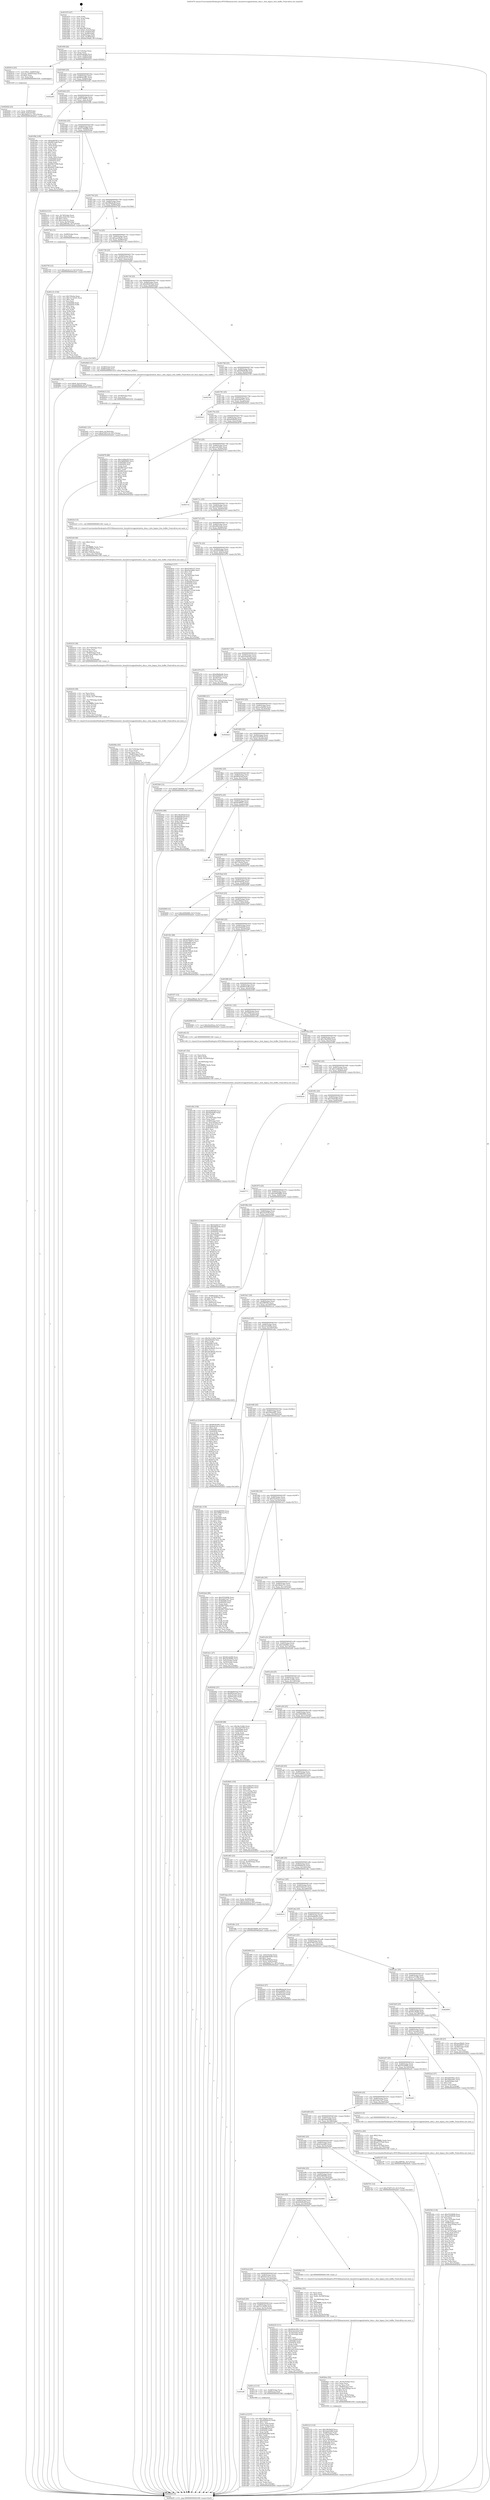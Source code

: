 digraph "0x401670" {
  label = "0x401670 (/mnt/c/Users/mathe/Desktop/tcc/POCII/binaries/extr_linuxdriversgpudrmdrm_dma.c_drm_legacy_free_buffer_Final-ollvm.out::main(0))"
  labelloc = "t"
  node[shape=record]

  Entry [label="",width=0.3,height=0.3,shape=circle,fillcolor=black,style=filled]
  "0x40169f" [label="{
     0x40169f [26]\l
     | [instrs]\l
     &nbsp;&nbsp;0x40169f \<+3\>: mov -0x7c(%rbp),%eax\l
     &nbsp;&nbsp;0x4016a2 \<+2\>: mov %eax,%ecx\l
     &nbsp;&nbsp;0x4016a4 \<+6\>: sub $0x82edef46,%ecx\l
     &nbsp;&nbsp;0x4016aa \<+3\>: mov %eax,-0x80(%rbp)\l
     &nbsp;&nbsp;0x4016ad \<+6\>: mov %ecx,-0x84(%rbp)\l
     &nbsp;&nbsp;0x4016b3 \<+6\>: je 0000000000402014 \<main+0x9a4\>\l
  }"]
  "0x402014" [label="{
     0x402014 [23]\l
     | [instrs]\l
     &nbsp;&nbsp;0x402014 \<+7\>: movl $0x1,-0x60(%rbp)\l
     &nbsp;&nbsp;0x40201b \<+4\>: movslq -0x60(%rbp),%rax\l
     &nbsp;&nbsp;0x40201f \<+4\>: shl $0x5,%rax\l
     &nbsp;&nbsp;0x402023 \<+3\>: mov %rax,%rdi\l
     &nbsp;&nbsp;0x402026 \<+5\>: call 0000000000401050 \<malloc@plt\>\l
     | [calls]\l
     &nbsp;&nbsp;0x401050 \{1\} (unknown)\l
  }"]
  "0x4016b9" [label="{
     0x4016b9 [25]\l
     | [instrs]\l
     &nbsp;&nbsp;0x4016b9 \<+5\>: jmp 00000000004016be \<main+0x4e\>\l
     &nbsp;&nbsp;0x4016be \<+3\>: mov -0x80(%rbp),%eax\l
     &nbsp;&nbsp;0x4016c1 \<+5\>: sub $0x863dc981,%eax\l
     &nbsp;&nbsp;0x4016c6 \<+6\>: mov %eax,-0x88(%rbp)\l
     &nbsp;&nbsp;0x4016cc \<+6\>: je 0000000000402a85 \<main+0x1415\>\l
  }"]
  Exit [label="",width=0.3,height=0.3,shape=circle,fillcolor=black,style=filled,peripheries=2]
  "0x402a85" [label="{
     0x402a85\l
  }", style=dashed]
  "0x4016d2" [label="{
     0x4016d2 [25]\l
     | [instrs]\l
     &nbsp;&nbsp;0x4016d2 \<+5\>: jmp 00000000004016d7 \<main+0x67\>\l
     &nbsp;&nbsp;0x4016d7 \<+3\>: mov -0x80(%rbp),%eax\l
     &nbsp;&nbsp;0x4016da \<+5\>: sub $0x9178697a,%eax\l
     &nbsp;&nbsp;0x4016df \<+6\>: mov %eax,-0x8c(%rbp)\l
     &nbsp;&nbsp;0x4016e5 \<+6\>: je 0000000000401f9b \<main+0x92b\>\l
  }"]
  "0x402759" [label="{
     0x402759 [12]\l
     | [instrs]\l
     &nbsp;&nbsp;0x402759 \<+7\>: movl $0xad1dc1c3,-0x7c(%rbp)\l
     &nbsp;&nbsp;0x402760 \<+5\>: jmp 0000000000402b45 \<main+0x14d5\>\l
  }"]
  "0x401f9b" [label="{
     0x401f9b [109]\l
     | [instrs]\l
     &nbsp;&nbsp;0x401f9b \<+5\>: mov $0xba943912,%eax\l
     &nbsp;&nbsp;0x401fa0 \<+5\>: mov $0xf653a48,%ecx\l
     &nbsp;&nbsp;0x401fa5 \<+2\>: xor %edx,%edx\l
     &nbsp;&nbsp;0x401fa7 \<+3\>: mov -0x5c(%rbp),%esi\l
     &nbsp;&nbsp;0x401faa \<+2\>: mov %edx,%edi\l
     &nbsp;&nbsp;0x401fac \<+2\>: sub %esi,%edi\l
     &nbsp;&nbsp;0x401fae \<+2\>: mov %edx,%esi\l
     &nbsp;&nbsp;0x401fb0 \<+3\>: sub $0x1,%esi\l
     &nbsp;&nbsp;0x401fb3 \<+2\>: add %esi,%edi\l
     &nbsp;&nbsp;0x401fb5 \<+2\>: sub %edi,%edx\l
     &nbsp;&nbsp;0x401fb7 \<+3\>: mov %edx,-0x5c(%rbp)\l
     &nbsp;&nbsp;0x401fba \<+7\>: mov 0x405068,%edx\l
     &nbsp;&nbsp;0x401fc1 \<+7\>: mov 0x405054,%esi\l
     &nbsp;&nbsp;0x401fc8 \<+2\>: mov %edx,%edi\l
     &nbsp;&nbsp;0x401fca \<+6\>: sub $0x95615368,%edi\l
     &nbsp;&nbsp;0x401fd0 \<+3\>: sub $0x1,%edi\l
     &nbsp;&nbsp;0x401fd3 \<+6\>: add $0x95615368,%edi\l
     &nbsp;&nbsp;0x401fd9 \<+3\>: imul %edi,%edx\l
     &nbsp;&nbsp;0x401fdc \<+3\>: and $0x1,%edx\l
     &nbsp;&nbsp;0x401fdf \<+3\>: cmp $0x0,%edx\l
     &nbsp;&nbsp;0x401fe2 \<+4\>: sete %r8b\l
     &nbsp;&nbsp;0x401fe6 \<+3\>: cmp $0xa,%esi\l
     &nbsp;&nbsp;0x401fe9 \<+4\>: setl %r9b\l
     &nbsp;&nbsp;0x401fed \<+3\>: mov %r8b,%r10b\l
     &nbsp;&nbsp;0x401ff0 \<+3\>: and %r9b,%r10b\l
     &nbsp;&nbsp;0x401ff3 \<+3\>: xor %r9b,%r8b\l
     &nbsp;&nbsp;0x401ff6 \<+3\>: or %r8b,%r10b\l
     &nbsp;&nbsp;0x401ff9 \<+4\>: test $0x1,%r10b\l
     &nbsp;&nbsp;0x401ffd \<+3\>: cmovne %ecx,%eax\l
     &nbsp;&nbsp;0x402000 \<+3\>: mov %eax,-0x7c(%rbp)\l
     &nbsp;&nbsp;0x402003 \<+5\>: jmp 0000000000402b45 \<main+0x14d5\>\l
  }"]
  "0x4016eb" [label="{
     0x4016eb [25]\l
     | [instrs]\l
     &nbsp;&nbsp;0x4016eb \<+5\>: jmp 00000000004016f0 \<main+0x80\>\l
     &nbsp;&nbsp;0x4016f0 \<+3\>: mov -0x80(%rbp),%eax\l
     &nbsp;&nbsp;0x4016f3 \<+5\>: sub $0x9734d086,%eax\l
     &nbsp;&nbsp;0x4016f8 \<+6\>: mov %eax,-0x90(%rbp)\l
     &nbsp;&nbsp;0x4016fe \<+6\>: je 00000000004023c4 \<main+0xd54\>\l
  }"]
  "0x402572" [label="{
     0x402572 [150]\l
     | [instrs]\l
     &nbsp;&nbsp;0x402572 \<+5\>: mov $0x3bc3146e,%edx\l
     &nbsp;&nbsp;0x402577 \<+5\>: mov $0x6e9e05e,%esi\l
     &nbsp;&nbsp;0x40257c \<+3\>: mov $0x1,%r8b\l
     &nbsp;&nbsp;0x40257f \<+8\>: mov 0x405068,%r9d\l
     &nbsp;&nbsp;0x402587 \<+8\>: mov 0x405054,%r10d\l
     &nbsp;&nbsp;0x40258f \<+3\>: mov %r9d,%r11d\l
     &nbsp;&nbsp;0x402592 \<+7\>: sub $0x2dcd8e42,%r11d\l
     &nbsp;&nbsp;0x402599 \<+4\>: sub $0x1,%r11d\l
     &nbsp;&nbsp;0x40259d \<+7\>: add $0x2dcd8e42,%r11d\l
     &nbsp;&nbsp;0x4025a4 \<+4\>: imul %r11d,%r9d\l
     &nbsp;&nbsp;0x4025a8 \<+4\>: and $0x1,%r9d\l
     &nbsp;&nbsp;0x4025ac \<+4\>: cmp $0x0,%r9d\l
     &nbsp;&nbsp;0x4025b0 \<+3\>: sete %bl\l
     &nbsp;&nbsp;0x4025b3 \<+4\>: cmp $0xa,%r10d\l
     &nbsp;&nbsp;0x4025b7 \<+4\>: setl %r14b\l
     &nbsp;&nbsp;0x4025bb \<+3\>: mov %bl,%r15b\l
     &nbsp;&nbsp;0x4025be \<+4\>: xor $0xff,%r15b\l
     &nbsp;&nbsp;0x4025c2 \<+3\>: mov %r14b,%r12b\l
     &nbsp;&nbsp;0x4025c5 \<+4\>: xor $0xff,%r12b\l
     &nbsp;&nbsp;0x4025c9 \<+4\>: xor $0x1,%r8b\l
     &nbsp;&nbsp;0x4025cd \<+3\>: mov %r15b,%r13b\l
     &nbsp;&nbsp;0x4025d0 \<+4\>: and $0xff,%r13b\l
     &nbsp;&nbsp;0x4025d4 \<+3\>: and %r8b,%bl\l
     &nbsp;&nbsp;0x4025d7 \<+3\>: mov %r12b,%al\l
     &nbsp;&nbsp;0x4025da \<+2\>: and $0xff,%al\l
     &nbsp;&nbsp;0x4025dc \<+3\>: and %r8b,%r14b\l
     &nbsp;&nbsp;0x4025df \<+3\>: or %bl,%r13b\l
     &nbsp;&nbsp;0x4025e2 \<+3\>: or %r14b,%al\l
     &nbsp;&nbsp;0x4025e5 \<+3\>: xor %al,%r13b\l
     &nbsp;&nbsp;0x4025e8 \<+3\>: or %r12b,%r15b\l
     &nbsp;&nbsp;0x4025eb \<+4\>: xor $0xff,%r15b\l
     &nbsp;&nbsp;0x4025ef \<+4\>: or $0x1,%r8b\l
     &nbsp;&nbsp;0x4025f3 \<+3\>: and %r8b,%r15b\l
     &nbsp;&nbsp;0x4025f6 \<+3\>: or %r15b,%r13b\l
     &nbsp;&nbsp;0x4025f9 \<+4\>: test $0x1,%r13b\l
     &nbsp;&nbsp;0x4025fd \<+3\>: cmovne %esi,%edx\l
     &nbsp;&nbsp;0x402600 \<+3\>: mov %edx,-0x7c(%rbp)\l
     &nbsp;&nbsp;0x402603 \<+5\>: jmp 0000000000402b45 \<main+0x14d5\>\l
  }"]
  "0x4023c4" [label="{
     0x4023c4 [31]\l
     | [instrs]\l
     &nbsp;&nbsp;0x4023c4 \<+3\>: mov -0x74(%rbp),%eax\l
     &nbsp;&nbsp;0x4023c7 \<+5\>: add $0xc22de101,%eax\l
     &nbsp;&nbsp;0x4023cc \<+3\>: add $0x1,%eax\l
     &nbsp;&nbsp;0x4023cf \<+5\>: sub $0xc22de101,%eax\l
     &nbsp;&nbsp;0x4023d4 \<+3\>: mov %eax,-0x74(%rbp)\l
     &nbsp;&nbsp;0x4023d7 \<+7\>: movl $0x29ff7f4e,-0x7c(%rbp)\l
     &nbsp;&nbsp;0x4023de \<+5\>: jmp 0000000000402b45 \<main+0x14d5\>\l
  }"]
  "0x401704" [label="{
     0x401704 [25]\l
     | [instrs]\l
     &nbsp;&nbsp;0x401704 \<+5\>: jmp 0000000000401709 \<main+0x99\>\l
     &nbsp;&nbsp;0x401709 \<+3\>: mov -0x80(%rbp),%eax\l
     &nbsp;&nbsp;0x40170c \<+5\>: sub $0x9f8a6e26,%eax\l
     &nbsp;&nbsp;0x401711 \<+6\>: mov %eax,-0x94(%rbp)\l
     &nbsp;&nbsp;0x401717 \<+6\>: je 000000000040274d \<main+0x10dd\>\l
  }"]
  "0x4024d1" [label="{
     0x4024d1 [19]\l
     | [instrs]\l
     &nbsp;&nbsp;0x4024d1 \<+7\>: movl $0x0,-0x78(%rbp)\l
     &nbsp;&nbsp;0x4024d8 \<+7\>: movl $0x47697e10,-0x7c(%rbp)\l
     &nbsp;&nbsp;0x4024df \<+5\>: jmp 0000000000402b45 \<main+0x14d5\>\l
  }"]
  "0x40274d" [label="{
     0x40274d [12]\l
     | [instrs]\l
     &nbsp;&nbsp;0x40274d \<+4\>: mov -0x68(%rbp),%rax\l
     &nbsp;&nbsp;0x402751 \<+3\>: mov %rax,%rdi\l
     &nbsp;&nbsp;0x402754 \<+5\>: call 0000000000401030 \<free@plt\>\l
     | [calls]\l
     &nbsp;&nbsp;0x401030 \{1\} (unknown)\l
  }"]
  "0x40171d" [label="{
     0x40171d [25]\l
     | [instrs]\l
     &nbsp;&nbsp;0x40171d \<+5\>: jmp 0000000000401722 \<main+0xb2\>\l
     &nbsp;&nbsp;0x401722 \<+3\>: mov -0x80(%rbp),%eax\l
     &nbsp;&nbsp;0x401725 \<+5\>: sub $0xaae58e61,%eax\l
     &nbsp;&nbsp;0x40172a \<+6\>: mov %eax,-0x98(%rbp)\l
     &nbsp;&nbsp;0x401730 \<+6\>: je 0000000000401c3c \<main+0x5cc\>\l
  }"]
  "0x4024c5" [label="{
     0x4024c5 [12]\l
     | [instrs]\l
     &nbsp;&nbsp;0x4024c5 \<+4\>: mov -0x58(%rbp),%rsi\l
     &nbsp;&nbsp;0x4024c9 \<+3\>: mov %rsi,%rdi\l
     &nbsp;&nbsp;0x4024cc \<+5\>: call 0000000000401030 \<free@plt\>\l
     | [calls]\l
     &nbsp;&nbsp;0x401030 \{1\} (unknown)\l
  }"]
  "0x401c3c" [label="{
     0x401c3c [134]\l
     | [instrs]\l
     &nbsp;&nbsp;0x401c3c \<+5\>: mov $0x726e4a,%eax\l
     &nbsp;&nbsp;0x401c41 \<+5\>: mov $0x7a116325,%ecx\l
     &nbsp;&nbsp;0x401c46 \<+2\>: mov $0x1,%dl\l
     &nbsp;&nbsp;0x401c48 \<+2\>: xor %esi,%esi\l
     &nbsp;&nbsp;0x401c4a \<+7\>: mov 0x405068,%edi\l
     &nbsp;&nbsp;0x401c51 \<+8\>: mov 0x405054,%r8d\l
     &nbsp;&nbsp;0x401c59 \<+3\>: sub $0x1,%esi\l
     &nbsp;&nbsp;0x401c5c \<+3\>: mov %edi,%r9d\l
     &nbsp;&nbsp;0x401c5f \<+3\>: add %esi,%r9d\l
     &nbsp;&nbsp;0x401c62 \<+4\>: imul %r9d,%edi\l
     &nbsp;&nbsp;0x401c66 \<+3\>: and $0x1,%edi\l
     &nbsp;&nbsp;0x401c69 \<+3\>: cmp $0x0,%edi\l
     &nbsp;&nbsp;0x401c6c \<+4\>: sete %r10b\l
     &nbsp;&nbsp;0x401c70 \<+4\>: cmp $0xa,%r8d\l
     &nbsp;&nbsp;0x401c74 \<+4\>: setl %r11b\l
     &nbsp;&nbsp;0x401c78 \<+3\>: mov %r10b,%bl\l
     &nbsp;&nbsp;0x401c7b \<+3\>: xor $0xff,%bl\l
     &nbsp;&nbsp;0x401c7e \<+3\>: mov %r11b,%r14b\l
     &nbsp;&nbsp;0x401c81 \<+4\>: xor $0xff,%r14b\l
     &nbsp;&nbsp;0x401c85 \<+3\>: xor $0x1,%dl\l
     &nbsp;&nbsp;0x401c88 \<+3\>: mov %bl,%r15b\l
     &nbsp;&nbsp;0x401c8b \<+4\>: and $0xff,%r15b\l
     &nbsp;&nbsp;0x401c8f \<+3\>: and %dl,%r10b\l
     &nbsp;&nbsp;0x401c92 \<+3\>: mov %r14b,%r12b\l
     &nbsp;&nbsp;0x401c95 \<+4\>: and $0xff,%r12b\l
     &nbsp;&nbsp;0x401c99 \<+3\>: and %dl,%r11b\l
     &nbsp;&nbsp;0x401c9c \<+3\>: or %r10b,%r15b\l
     &nbsp;&nbsp;0x401c9f \<+3\>: or %r11b,%r12b\l
     &nbsp;&nbsp;0x401ca2 \<+3\>: xor %r12b,%r15b\l
     &nbsp;&nbsp;0x401ca5 \<+3\>: or %r14b,%bl\l
     &nbsp;&nbsp;0x401ca8 \<+3\>: xor $0xff,%bl\l
     &nbsp;&nbsp;0x401cab \<+3\>: or $0x1,%dl\l
     &nbsp;&nbsp;0x401cae \<+2\>: and %dl,%bl\l
     &nbsp;&nbsp;0x401cb0 \<+3\>: or %bl,%r15b\l
     &nbsp;&nbsp;0x401cb3 \<+4\>: test $0x1,%r15b\l
     &nbsp;&nbsp;0x401cb7 \<+3\>: cmovne %ecx,%eax\l
     &nbsp;&nbsp;0x401cba \<+3\>: mov %eax,-0x7c(%rbp)\l
     &nbsp;&nbsp;0x401cbd \<+5\>: jmp 0000000000402b45 \<main+0x14d5\>\l
  }"]
  "0x401736" [label="{
     0x401736 [25]\l
     | [instrs]\l
     &nbsp;&nbsp;0x401736 \<+5\>: jmp 000000000040173b \<main+0xcb\>\l
     &nbsp;&nbsp;0x40173b \<+3\>: mov -0x80(%rbp),%eax\l
     &nbsp;&nbsp;0x40173e \<+5\>: sub $0xad1dc1c3,%eax\l
     &nbsp;&nbsp;0x401743 \<+6\>: mov %eax,-0x9c(%rbp)\l
     &nbsp;&nbsp;0x401749 \<+6\>: je 0000000000402865 \<main+0x11f5\>\l
  }"]
  "0x40246e" [label="{
     0x40246e [43]\l
     | [instrs]\l
     &nbsp;&nbsp;0x40246e \<+6\>: mov -0x17c(%rbp),%ecx\l
     &nbsp;&nbsp;0x402474 \<+3\>: imul %eax,%ecx\l
     &nbsp;&nbsp;0x402477 \<+3\>: movslq %ecx,%rsi\l
     &nbsp;&nbsp;0x40247a \<+4\>: mov -0x68(%rbp),%rdi\l
     &nbsp;&nbsp;0x40247e \<+4\>: movslq -0x6c(%rbp),%r8\l
     &nbsp;&nbsp;0x402482 \<+4\>: shl $0x5,%r8\l
     &nbsp;&nbsp;0x402486 \<+3\>: add %r8,%rdi\l
     &nbsp;&nbsp;0x402489 \<+4\>: mov %rsi,0x18(%rdi)\l
     &nbsp;&nbsp;0x40248d \<+7\>: movl $0x43d4bd53,-0x7c(%rbp)\l
     &nbsp;&nbsp;0x402494 \<+5\>: jmp 0000000000402b45 \<main+0x14d5\>\l
  }"]
  "0x402865" [label="{
     0x402865 [19]\l
     | [instrs]\l
     &nbsp;&nbsp;0x402865 \<+7\>: movl $0x0,-0x3c(%rbp)\l
     &nbsp;&nbsp;0x40286c \<+7\>: movl $0xbd5f9e6f,-0x7c(%rbp)\l
     &nbsp;&nbsp;0x402873 \<+5\>: jmp 0000000000402b45 \<main+0x14d5\>\l
  }"]
  "0x40174f" [label="{
     0x40174f [25]\l
     | [instrs]\l
     &nbsp;&nbsp;0x40174f \<+5\>: jmp 0000000000401754 \<main+0xe4\>\l
     &nbsp;&nbsp;0x401754 \<+3\>: mov -0x80(%rbp),%eax\l
     &nbsp;&nbsp;0x401757 \<+5\>: sub $0xb82833ad,%eax\l
     &nbsp;&nbsp;0x40175c \<+6\>: mov %eax,-0xa0(%rbp)\l
     &nbsp;&nbsp;0x401762 \<+6\>: je 00000000004024b8 \<main+0xe48\>\l
  }"]
  "0x402434" [label="{
     0x402434 [58]\l
     | [instrs]\l
     &nbsp;&nbsp;0x402434 \<+2\>: xor %ecx,%ecx\l
     &nbsp;&nbsp;0x402436 \<+5\>: mov $0x2,%edx\l
     &nbsp;&nbsp;0x40243b \<+6\>: mov %edx,-0x178(%rbp)\l
     &nbsp;&nbsp;0x402441 \<+1\>: cltd\l
     &nbsp;&nbsp;0x402442 \<+7\>: mov -0x178(%rbp),%r9d\l
     &nbsp;&nbsp;0x402449 \<+3\>: idiv %r9d\l
     &nbsp;&nbsp;0x40244c \<+6\>: imul $0xfffffffe,%edx,%edx\l
     &nbsp;&nbsp;0x402452 \<+3\>: mov %ecx,%r10d\l
     &nbsp;&nbsp;0x402455 \<+3\>: sub %edx,%r10d\l
     &nbsp;&nbsp;0x402458 \<+2\>: mov %ecx,%edx\l
     &nbsp;&nbsp;0x40245a \<+3\>: sub $0x1,%edx\l
     &nbsp;&nbsp;0x40245d \<+3\>: add %edx,%r10d\l
     &nbsp;&nbsp;0x402460 \<+3\>: sub %r10d,%ecx\l
     &nbsp;&nbsp;0x402463 \<+6\>: mov %ecx,-0x17c(%rbp)\l
     &nbsp;&nbsp;0x402469 \<+5\>: call 0000000000401160 \<next_i\>\l
     | [calls]\l
     &nbsp;&nbsp;0x401160 \{1\} (/mnt/c/Users/mathe/Desktop/tcc/POCII/binaries/extr_linuxdriversgpudrmdrm_dma.c_drm_legacy_free_buffer_Final-ollvm.out::next_i)\l
  }"]
  "0x4024b8" [label="{
     0x4024b8 [13]\l
     | [instrs]\l
     &nbsp;&nbsp;0x4024b8 \<+4\>: mov -0x58(%rbp),%rdi\l
     &nbsp;&nbsp;0x4024bc \<+4\>: mov -0x68(%rbp),%rsi\l
     &nbsp;&nbsp;0x4024c0 \<+5\>: call 0000000000401410 \<drm_legacy_free_buffer\>\l
     | [calls]\l
     &nbsp;&nbsp;0x401410 \{1\} (/mnt/c/Users/mathe/Desktop/tcc/POCII/binaries/extr_linuxdriversgpudrmdrm_dma.c_drm_legacy_free_buffer_Final-ollvm.out::drm_legacy_free_buffer)\l
  }"]
  "0x401768" [label="{
     0x401768 [25]\l
     | [instrs]\l
     &nbsp;&nbsp;0x401768 \<+5\>: jmp 000000000040176d \<main+0xfd\>\l
     &nbsp;&nbsp;0x40176d \<+3\>: mov -0x80(%rbp),%eax\l
     &nbsp;&nbsp;0x401770 \<+5\>: sub $0xb96d8a9b,%eax\l
     &nbsp;&nbsp;0x401775 \<+6\>: mov %eax,-0xa4(%rbp)\l
     &nbsp;&nbsp;0x40177b \<+6\>: je 0000000000402765 \<main+0x10f5\>\l
  }"]
  "0x402410" [label="{
     0x402410 [36]\l
     | [instrs]\l
     &nbsp;&nbsp;0x402410 \<+6\>: mov -0x174(%rbp),%ecx\l
     &nbsp;&nbsp;0x402416 \<+3\>: imul %eax,%ecx\l
     &nbsp;&nbsp;0x402419 \<+3\>: movslq %ecx,%rsi\l
     &nbsp;&nbsp;0x40241c \<+4\>: mov -0x68(%rbp),%rdi\l
     &nbsp;&nbsp;0x402420 \<+4\>: movslq -0x6c(%rbp),%r8\l
     &nbsp;&nbsp;0x402424 \<+4\>: shl $0x5,%r8\l
     &nbsp;&nbsp;0x402428 \<+3\>: add %r8,%rdi\l
     &nbsp;&nbsp;0x40242b \<+4\>: mov %rsi,0x10(%rdi)\l
     &nbsp;&nbsp;0x40242f \<+5\>: call 0000000000401160 \<next_i\>\l
     | [calls]\l
     &nbsp;&nbsp;0x401160 \{1\} (/mnt/c/Users/mathe/Desktop/tcc/POCII/binaries/extr_linuxdriversgpudrmdrm_dma.c_drm_legacy_free_buffer_Final-ollvm.out::next_i)\l
  }"]
  "0x402765" [label="{
     0x402765\l
  }", style=dashed]
  "0x401781" [label="{
     0x401781 [25]\l
     | [instrs]\l
     &nbsp;&nbsp;0x401781 \<+5\>: jmp 0000000000401786 \<main+0x116\>\l
     &nbsp;&nbsp;0x401786 \<+3\>: mov -0x80(%rbp),%eax\l
     &nbsp;&nbsp;0x401789 \<+5\>: sub $0xba943912,%eax\l
     &nbsp;&nbsp;0x40178e \<+6\>: mov %eax,-0xa8(%rbp)\l
     &nbsp;&nbsp;0x401794 \<+6\>: je 00000000004029e4 \<main+0x1374\>\l
  }"]
  "0x4023e8" [label="{
     0x4023e8 [40]\l
     | [instrs]\l
     &nbsp;&nbsp;0x4023e8 \<+5\>: mov $0x2,%ecx\l
     &nbsp;&nbsp;0x4023ed \<+1\>: cltd\l
     &nbsp;&nbsp;0x4023ee \<+2\>: idiv %ecx\l
     &nbsp;&nbsp;0x4023f0 \<+6\>: imul $0xfffffffe,%edx,%ecx\l
     &nbsp;&nbsp;0x4023f6 \<+6\>: sub $0xc7f20c9e,%ecx\l
     &nbsp;&nbsp;0x4023fc \<+3\>: add $0x1,%ecx\l
     &nbsp;&nbsp;0x4023ff \<+6\>: add $0xc7f20c9e,%ecx\l
     &nbsp;&nbsp;0x402405 \<+6\>: mov %ecx,-0x174(%rbp)\l
     &nbsp;&nbsp;0x40240b \<+5\>: call 0000000000401160 \<next_i\>\l
     | [calls]\l
     &nbsp;&nbsp;0x401160 \{1\} (/mnt/c/Users/mathe/Desktop/tcc/POCII/binaries/extr_linuxdriversgpudrmdrm_dma.c_drm_legacy_free_buffer_Final-ollvm.out::next_i)\l
  }"]
  "0x4029e4" [label="{
     0x4029e4\l
  }", style=dashed]
  "0x40179a" [label="{
     0x40179a [25]\l
     | [instrs]\l
     &nbsp;&nbsp;0x40179a \<+5\>: jmp 000000000040179f \<main+0x12f\>\l
     &nbsp;&nbsp;0x40179f \<+3\>: mov -0x80(%rbp),%eax\l
     &nbsp;&nbsp;0x4017a2 \<+5\>: sub $0xbd5f9e6f,%eax\l
     &nbsp;&nbsp;0x4017a7 \<+6\>: mov %eax,-0xac(%rbp)\l
     &nbsp;&nbsp;0x4017ad \<+6\>: je 0000000000402878 \<main+0x1208\>\l
  }"]
  "0x402342" [label="{
     0x402342 [118]\l
     | [instrs]\l
     &nbsp;&nbsp;0x402342 \<+5\>: mov $0x5522f406,%ecx\l
     &nbsp;&nbsp;0x402347 \<+5\>: mov $0xed32f526,%edx\l
     &nbsp;&nbsp;0x40234c \<+2\>: xor %esi,%esi\l
     &nbsp;&nbsp;0x40234e \<+6\>: mov -0x170(%rbp),%edi\l
     &nbsp;&nbsp;0x402354 \<+3\>: imul %eax,%edi\l
     &nbsp;&nbsp;0x402357 \<+4\>: mov -0x68(%rbp),%r8\l
     &nbsp;&nbsp;0x40235b \<+4\>: movslq -0x6c(%rbp),%r9\l
     &nbsp;&nbsp;0x40235f \<+4\>: shl $0x5,%r9\l
     &nbsp;&nbsp;0x402363 \<+3\>: add %r9,%r8\l
     &nbsp;&nbsp;0x402366 \<+4\>: mov 0x8(%r8),%r8\l
     &nbsp;&nbsp;0x40236a \<+4\>: movslq -0x74(%rbp),%r9\l
     &nbsp;&nbsp;0x40236e \<+4\>: mov %edi,(%r8,%r9,4)\l
     &nbsp;&nbsp;0x402372 \<+7\>: mov 0x405068,%eax\l
     &nbsp;&nbsp;0x402379 \<+7\>: mov 0x405054,%edi\l
     &nbsp;&nbsp;0x402380 \<+3\>: sub $0x1,%esi\l
     &nbsp;&nbsp;0x402383 \<+3\>: mov %eax,%r10d\l
     &nbsp;&nbsp;0x402386 \<+3\>: add %esi,%r10d\l
     &nbsp;&nbsp;0x402389 \<+4\>: imul %r10d,%eax\l
     &nbsp;&nbsp;0x40238d \<+3\>: and $0x1,%eax\l
     &nbsp;&nbsp;0x402390 \<+3\>: cmp $0x0,%eax\l
     &nbsp;&nbsp;0x402393 \<+4\>: sete %r11b\l
     &nbsp;&nbsp;0x402397 \<+3\>: cmp $0xa,%edi\l
     &nbsp;&nbsp;0x40239a \<+3\>: setl %bl\l
     &nbsp;&nbsp;0x40239d \<+3\>: mov %r11b,%r14b\l
     &nbsp;&nbsp;0x4023a0 \<+3\>: and %bl,%r14b\l
     &nbsp;&nbsp;0x4023a3 \<+3\>: xor %bl,%r11b\l
     &nbsp;&nbsp;0x4023a6 \<+3\>: or %r11b,%r14b\l
     &nbsp;&nbsp;0x4023a9 \<+4\>: test $0x1,%r14b\l
     &nbsp;&nbsp;0x4023ad \<+3\>: cmovne %edx,%ecx\l
     &nbsp;&nbsp;0x4023b0 \<+3\>: mov %ecx,-0x7c(%rbp)\l
     &nbsp;&nbsp;0x4023b3 \<+5\>: jmp 0000000000402b45 \<main+0x14d5\>\l
  }"]
  "0x402878" [label="{
     0x402878 [88]\l
     | [instrs]\l
     &nbsp;&nbsp;0x402878 \<+5\>: mov $0x1ed4be50,%eax\l
     &nbsp;&nbsp;0x40287d \<+5\>: mov $0x3d660964,%ecx\l
     &nbsp;&nbsp;0x402882 \<+7\>: mov 0x405068,%edx\l
     &nbsp;&nbsp;0x402889 \<+7\>: mov 0x405054,%esi\l
     &nbsp;&nbsp;0x402890 \<+2\>: mov %edx,%edi\l
     &nbsp;&nbsp;0x402892 \<+6\>: add $0xf901dae5,%edi\l
     &nbsp;&nbsp;0x402898 \<+3\>: sub $0x1,%edi\l
     &nbsp;&nbsp;0x40289b \<+6\>: sub $0xf901dae5,%edi\l
     &nbsp;&nbsp;0x4028a1 \<+3\>: imul %edi,%edx\l
     &nbsp;&nbsp;0x4028a4 \<+3\>: and $0x1,%edx\l
     &nbsp;&nbsp;0x4028a7 \<+3\>: cmp $0x0,%edx\l
     &nbsp;&nbsp;0x4028aa \<+4\>: sete %r8b\l
     &nbsp;&nbsp;0x4028ae \<+3\>: cmp $0xa,%esi\l
     &nbsp;&nbsp;0x4028b1 \<+4\>: setl %r9b\l
     &nbsp;&nbsp;0x4028b5 \<+3\>: mov %r8b,%r10b\l
     &nbsp;&nbsp;0x4028b8 \<+3\>: and %r9b,%r10b\l
     &nbsp;&nbsp;0x4028bb \<+3\>: xor %r9b,%r8b\l
     &nbsp;&nbsp;0x4028be \<+3\>: or %r8b,%r10b\l
     &nbsp;&nbsp;0x4028c1 \<+4\>: test $0x1,%r10b\l
     &nbsp;&nbsp;0x4028c5 \<+3\>: cmovne %ecx,%eax\l
     &nbsp;&nbsp;0x4028c8 \<+3\>: mov %eax,-0x7c(%rbp)\l
     &nbsp;&nbsp;0x4028cb \<+5\>: jmp 0000000000402b45 \<main+0x14d5\>\l
  }"]
  "0x4017b3" [label="{
     0x4017b3 [25]\l
     | [instrs]\l
     &nbsp;&nbsp;0x4017b3 \<+5\>: jmp 00000000004017b8 \<main+0x148\>\l
     &nbsp;&nbsp;0x4017b8 \<+3\>: mov -0x80(%rbp),%eax\l
     &nbsp;&nbsp;0x4017bb \<+5\>: sub $0xce81f40c,%eax\l
     &nbsp;&nbsp;0x4017c0 \<+6\>: mov %eax,-0xb0(%rbp)\l
     &nbsp;&nbsp;0x4017c6 \<+6\>: je 00000000004027c4 \<main+0x1154\>\l
  }"]
  "0x40231a" [label="{
     0x40231a [40]\l
     | [instrs]\l
     &nbsp;&nbsp;0x40231a \<+5\>: mov $0x2,%ecx\l
     &nbsp;&nbsp;0x40231f \<+1\>: cltd\l
     &nbsp;&nbsp;0x402320 \<+2\>: idiv %ecx\l
     &nbsp;&nbsp;0x402322 \<+6\>: imul $0xfffffffe,%edx,%ecx\l
     &nbsp;&nbsp;0x402328 \<+6\>: add $0xad7470a0,%ecx\l
     &nbsp;&nbsp;0x40232e \<+3\>: add $0x1,%ecx\l
     &nbsp;&nbsp;0x402331 \<+6\>: sub $0xad7470a0,%ecx\l
     &nbsp;&nbsp;0x402337 \<+6\>: mov %ecx,-0x170(%rbp)\l
     &nbsp;&nbsp;0x40233d \<+5\>: call 0000000000401160 \<next_i\>\l
     | [calls]\l
     &nbsp;&nbsp;0x401160 \{1\} (/mnt/c/Users/mathe/Desktop/tcc/POCII/binaries/extr_linuxdriversgpudrmdrm_dma.c_drm_legacy_free_buffer_Final-ollvm.out::next_i)\l
  }"]
  "0x4027c4" [label="{
     0x4027c4\l
  }", style=dashed]
  "0x4017cc" [label="{
     0x4017cc [25]\l
     | [instrs]\l
     &nbsp;&nbsp;0x4017cc \<+5\>: jmp 00000000004017d1 \<main+0x161\>\l
     &nbsp;&nbsp;0x4017d1 \<+3\>: mov -0x80(%rbp),%eax\l
     &nbsp;&nbsp;0x4017d4 \<+5\>: sub $0xd2f2282c,%eax\l
     &nbsp;&nbsp;0x4017d9 \<+6\>: mov %eax,-0xb4(%rbp)\l
     &nbsp;&nbsp;0x4017df \<+6\>: je 00000000004023e3 \<main+0xd73\>\l
  }"]
  "0x402123" [label="{
     0x402123 [116]\l
     | [instrs]\l
     &nbsp;&nbsp;0x402123 \<+5\>: mov $0x19b29d2f,%ecx\l
     &nbsp;&nbsp;0x402128 \<+5\>: mov $0x5dad3dfd,%edx\l
     &nbsp;&nbsp;0x40212d \<+4\>: mov -0x68(%rbp),%rdi\l
     &nbsp;&nbsp;0x402131 \<+4\>: movslq -0x6c(%rbp),%r8\l
     &nbsp;&nbsp;0x402135 \<+4\>: shl $0x5,%r8\l
     &nbsp;&nbsp;0x402139 \<+3\>: add %r8,%rdi\l
     &nbsp;&nbsp;0x40213c \<+4\>: mov %rax,0x8(%rdi)\l
     &nbsp;&nbsp;0x402140 \<+7\>: movl $0x0,-0x74(%rbp)\l
     &nbsp;&nbsp;0x402147 \<+7\>: mov 0x405068,%esi\l
     &nbsp;&nbsp;0x40214e \<+8\>: mov 0x405054,%r11d\l
     &nbsp;&nbsp;0x402156 \<+2\>: mov %esi,%ebx\l
     &nbsp;&nbsp;0x402158 \<+6\>: sub $0xb76cdfeb,%ebx\l
     &nbsp;&nbsp;0x40215e \<+3\>: sub $0x1,%ebx\l
     &nbsp;&nbsp;0x402161 \<+6\>: add $0xb76cdfeb,%ebx\l
     &nbsp;&nbsp;0x402167 \<+3\>: imul %ebx,%esi\l
     &nbsp;&nbsp;0x40216a \<+3\>: and $0x1,%esi\l
     &nbsp;&nbsp;0x40216d \<+3\>: cmp $0x0,%esi\l
     &nbsp;&nbsp;0x402170 \<+4\>: sete %r14b\l
     &nbsp;&nbsp;0x402174 \<+4\>: cmp $0xa,%r11d\l
     &nbsp;&nbsp;0x402178 \<+4\>: setl %r15b\l
     &nbsp;&nbsp;0x40217c \<+3\>: mov %r14b,%r12b\l
     &nbsp;&nbsp;0x40217f \<+3\>: and %r15b,%r12b\l
     &nbsp;&nbsp;0x402182 \<+3\>: xor %r15b,%r14b\l
     &nbsp;&nbsp;0x402185 \<+3\>: or %r14b,%r12b\l
     &nbsp;&nbsp;0x402188 \<+4\>: test $0x1,%r12b\l
     &nbsp;&nbsp;0x40218c \<+3\>: cmovne %edx,%ecx\l
     &nbsp;&nbsp;0x40218f \<+3\>: mov %ecx,-0x7c(%rbp)\l
     &nbsp;&nbsp;0x402192 \<+5\>: jmp 0000000000402b45 \<main+0x14d5\>\l
  }"]
  "0x4023e3" [label="{
     0x4023e3 [5]\l
     | [instrs]\l
     &nbsp;&nbsp;0x4023e3 \<+5\>: call 0000000000401160 \<next_i\>\l
     | [calls]\l
     &nbsp;&nbsp;0x401160 \{1\} (/mnt/c/Users/mathe/Desktop/tcc/POCII/binaries/extr_linuxdriversgpudrmdrm_dma.c_drm_legacy_free_buffer_Final-ollvm.out::next_i)\l
  }"]
  "0x4017e5" [label="{
     0x4017e5 [25]\l
     | [instrs]\l
     &nbsp;&nbsp;0x4017e5 \<+5\>: jmp 00000000004017ea \<main+0x17a\>\l
     &nbsp;&nbsp;0x4017ea \<+3\>: mov -0x80(%rbp),%eax\l
     &nbsp;&nbsp;0x4017ed \<+5\>: sub $0xd9fa3e4a,%eax\l
     &nbsp;&nbsp;0x4017f2 \<+6\>: mov %eax,-0xb8(%rbp)\l
     &nbsp;&nbsp;0x4017f8 \<+6\>: je 00000000004026a4 \<main+0x1034\>\l
  }"]
  "0x4020ee" [label="{
     0x4020ee [53]\l
     | [instrs]\l
     &nbsp;&nbsp;0x4020ee \<+6\>: mov -0x16c(%rbp),%ecx\l
     &nbsp;&nbsp;0x4020f4 \<+3\>: imul %eax,%ecx\l
     &nbsp;&nbsp;0x4020f7 \<+3\>: movslq %ecx,%r8\l
     &nbsp;&nbsp;0x4020fa \<+4\>: mov -0x68(%rbp),%r9\l
     &nbsp;&nbsp;0x4020fe \<+4\>: movslq -0x6c(%rbp),%r10\l
     &nbsp;&nbsp;0x402102 \<+4\>: shl $0x5,%r10\l
     &nbsp;&nbsp;0x402106 \<+3\>: add %r10,%r9\l
     &nbsp;&nbsp;0x402109 \<+3\>: mov %r8,(%r9)\l
     &nbsp;&nbsp;0x40210c \<+7\>: movl $0x1,-0x70(%rbp)\l
     &nbsp;&nbsp;0x402113 \<+4\>: movslq -0x70(%rbp),%r8\l
     &nbsp;&nbsp;0x402117 \<+4\>: shl $0x2,%r8\l
     &nbsp;&nbsp;0x40211b \<+3\>: mov %r8,%rdi\l
     &nbsp;&nbsp;0x40211e \<+5\>: call 0000000000401050 \<malloc@plt\>\l
     | [calls]\l
     &nbsp;&nbsp;0x401050 \{1\} (unknown)\l
  }"]
  "0x4026a4" [label="{
     0x4026a4 [157]\l
     | [instrs]\l
     &nbsp;&nbsp;0x4026a4 \<+5\>: mov $0x41b62c57,%eax\l
     &nbsp;&nbsp;0x4026a9 \<+5\>: mov $0x63a3afb5,%ecx\l
     &nbsp;&nbsp;0x4026ae \<+2\>: mov $0x1,%dl\l
     &nbsp;&nbsp;0x4026b0 \<+2\>: xor %esi,%esi\l
     &nbsp;&nbsp;0x4026b2 \<+3\>: mov -0x78(%rbp),%edi\l
     &nbsp;&nbsp;0x4026b5 \<+3\>: sub $0x1,%esi\l
     &nbsp;&nbsp;0x4026b8 \<+2\>: sub %esi,%edi\l
     &nbsp;&nbsp;0x4026ba \<+3\>: mov %edi,-0x78(%rbp)\l
     &nbsp;&nbsp;0x4026bd \<+7\>: mov 0x405068,%esi\l
     &nbsp;&nbsp;0x4026c4 \<+7\>: mov 0x405054,%edi\l
     &nbsp;&nbsp;0x4026cb \<+3\>: mov %esi,%r8d\l
     &nbsp;&nbsp;0x4026ce \<+7\>: add $0x601721b4,%r8d\l
     &nbsp;&nbsp;0x4026d5 \<+4\>: sub $0x1,%r8d\l
     &nbsp;&nbsp;0x4026d9 \<+7\>: sub $0x601721b4,%r8d\l
     &nbsp;&nbsp;0x4026e0 \<+4\>: imul %r8d,%esi\l
     &nbsp;&nbsp;0x4026e4 \<+3\>: and $0x1,%esi\l
     &nbsp;&nbsp;0x4026e7 \<+3\>: cmp $0x0,%esi\l
     &nbsp;&nbsp;0x4026ea \<+4\>: sete %r9b\l
     &nbsp;&nbsp;0x4026ee \<+3\>: cmp $0xa,%edi\l
     &nbsp;&nbsp;0x4026f1 \<+4\>: setl %r10b\l
     &nbsp;&nbsp;0x4026f5 \<+3\>: mov %r9b,%r11b\l
     &nbsp;&nbsp;0x4026f8 \<+4\>: xor $0xff,%r11b\l
     &nbsp;&nbsp;0x4026fc \<+3\>: mov %r10b,%bl\l
     &nbsp;&nbsp;0x4026ff \<+3\>: xor $0xff,%bl\l
     &nbsp;&nbsp;0x402702 \<+3\>: xor $0x0,%dl\l
     &nbsp;&nbsp;0x402705 \<+3\>: mov %r11b,%r14b\l
     &nbsp;&nbsp;0x402708 \<+4\>: and $0x0,%r14b\l
     &nbsp;&nbsp;0x40270c \<+3\>: and %dl,%r9b\l
     &nbsp;&nbsp;0x40270f \<+3\>: mov %bl,%r15b\l
     &nbsp;&nbsp;0x402712 \<+4\>: and $0x0,%r15b\l
     &nbsp;&nbsp;0x402716 \<+3\>: and %dl,%r10b\l
     &nbsp;&nbsp;0x402719 \<+3\>: or %r9b,%r14b\l
     &nbsp;&nbsp;0x40271c \<+3\>: or %r10b,%r15b\l
     &nbsp;&nbsp;0x40271f \<+3\>: xor %r15b,%r14b\l
     &nbsp;&nbsp;0x402722 \<+3\>: or %bl,%r11b\l
     &nbsp;&nbsp;0x402725 \<+4\>: xor $0xff,%r11b\l
     &nbsp;&nbsp;0x402729 \<+3\>: or $0x0,%dl\l
     &nbsp;&nbsp;0x40272c \<+3\>: and %dl,%r11b\l
     &nbsp;&nbsp;0x40272f \<+3\>: or %r11b,%r14b\l
     &nbsp;&nbsp;0x402732 \<+4\>: test $0x1,%r14b\l
     &nbsp;&nbsp;0x402736 \<+3\>: cmovne %ecx,%eax\l
     &nbsp;&nbsp;0x402739 \<+3\>: mov %eax,-0x7c(%rbp)\l
     &nbsp;&nbsp;0x40273c \<+5\>: jmp 0000000000402b45 \<main+0x14d5\>\l
  }"]
  "0x4017fe" [label="{
     0x4017fe [25]\l
     | [instrs]\l
     &nbsp;&nbsp;0x4017fe \<+5\>: jmp 0000000000401803 \<main+0x193\>\l
     &nbsp;&nbsp;0x401803 \<+3\>: mov -0x80(%rbp),%eax\l
     &nbsp;&nbsp;0x401806 \<+5\>: sub $0xdd7b6f40,%eax\l
     &nbsp;&nbsp;0x40180b \<+6\>: mov %eax,-0xbc(%rbp)\l
     &nbsp;&nbsp;0x401811 \<+6\>: je 0000000000401d78 \<main+0x708\>\l
  }"]
  "0x4020ba" [label="{
     0x4020ba [52]\l
     | [instrs]\l
     &nbsp;&nbsp;0x4020ba \<+2\>: xor %ecx,%ecx\l
     &nbsp;&nbsp;0x4020bc \<+5\>: mov $0x2,%edx\l
     &nbsp;&nbsp;0x4020c1 \<+6\>: mov %edx,-0x168(%rbp)\l
     &nbsp;&nbsp;0x4020c7 \<+1\>: cltd\l
     &nbsp;&nbsp;0x4020c8 \<+6\>: mov -0x168(%rbp),%esi\l
     &nbsp;&nbsp;0x4020ce \<+2\>: idiv %esi\l
     &nbsp;&nbsp;0x4020d0 \<+6\>: imul $0xfffffffe,%edx,%edx\l
     &nbsp;&nbsp;0x4020d6 \<+2\>: mov %ecx,%edi\l
     &nbsp;&nbsp;0x4020d8 \<+2\>: sub %edx,%edi\l
     &nbsp;&nbsp;0x4020da \<+2\>: mov %ecx,%edx\l
     &nbsp;&nbsp;0x4020dc \<+3\>: sub $0x1,%edx\l
     &nbsp;&nbsp;0x4020df \<+2\>: add %edx,%edi\l
     &nbsp;&nbsp;0x4020e1 \<+2\>: sub %edi,%ecx\l
     &nbsp;&nbsp;0x4020e3 \<+6\>: mov %ecx,-0x16c(%rbp)\l
     &nbsp;&nbsp;0x4020e9 \<+5\>: call 0000000000401160 \<next_i\>\l
     | [calls]\l
     &nbsp;&nbsp;0x401160 \{1\} (/mnt/c/Users/mathe/Desktop/tcc/POCII/binaries/extr_linuxdriversgpudrmdrm_dma.c_drm_legacy_free_buffer_Final-ollvm.out::next_i)\l
  }"]
  "0x401d78" [label="{
     0x401d78 [27]\l
     | [instrs]\l
     &nbsp;&nbsp;0x401d78 \<+5\>: mov $0xb96d8a9b,%eax\l
     &nbsp;&nbsp;0x401d7d \<+5\>: mov $0x3dd4647e,%ecx\l
     &nbsp;&nbsp;0x401d82 \<+3\>: mov -0x34(%rbp),%edx\l
     &nbsp;&nbsp;0x401d85 \<+3\>: cmp $0x0,%edx\l
     &nbsp;&nbsp;0x401d88 \<+3\>: cmove %ecx,%eax\l
     &nbsp;&nbsp;0x401d8b \<+3\>: mov %eax,-0x7c(%rbp)\l
     &nbsp;&nbsp;0x401d8e \<+5\>: jmp 0000000000402b45 \<main+0x14d5\>\l
  }"]
  "0x401817" [label="{
     0x401817 [25]\l
     | [instrs]\l
     &nbsp;&nbsp;0x401817 \<+5\>: jmp 000000000040181c \<main+0x1ac\>\l
     &nbsp;&nbsp;0x40181c \<+3\>: mov -0x80(%rbp),%eax\l
     &nbsp;&nbsp;0x40181f \<+5\>: sub $0xe5d424aa,%eax\l
     &nbsp;&nbsp;0x401824 \<+6\>: mov %eax,-0xc0(%rbp)\l
     &nbsp;&nbsp;0x40182a \<+6\>: je 0000000000402966 \<main+0x12f6\>\l
  }"]
  "0x40202b" [label="{
     0x40202b [23]\l
     | [instrs]\l
     &nbsp;&nbsp;0x40202b \<+4\>: mov %rax,-0x68(%rbp)\l
     &nbsp;&nbsp;0x40202f \<+7\>: movl $0x0,-0x6c(%rbp)\l
     &nbsp;&nbsp;0x402036 \<+7\>: movl $0x38d2a71c,-0x7c(%rbp)\l
     &nbsp;&nbsp;0x40203d \<+5\>: jmp 0000000000402b45 \<main+0x14d5\>\l
  }"]
  "0x402966" [label="{
     0x402966 [21]\l
     | [instrs]\l
     &nbsp;&nbsp;0x402966 \<+3\>: mov -0x2c(%rbp),%eax\l
     &nbsp;&nbsp;0x402969 \<+7\>: add $0x168,%rsp\l
     &nbsp;&nbsp;0x402970 \<+1\>: pop %rbx\l
     &nbsp;&nbsp;0x402971 \<+2\>: pop %r12\l
     &nbsp;&nbsp;0x402973 \<+2\>: pop %r13\l
     &nbsp;&nbsp;0x402975 \<+2\>: pop %r14\l
     &nbsp;&nbsp;0x402977 \<+2\>: pop %r15\l
     &nbsp;&nbsp;0x402979 \<+1\>: pop %rbp\l
     &nbsp;&nbsp;0x40297a \<+1\>: ret\l
  }"]
  "0x401830" [label="{
     0x401830 [25]\l
     | [instrs]\l
     &nbsp;&nbsp;0x401830 \<+5\>: jmp 0000000000401835 \<main+0x1c5\>\l
     &nbsp;&nbsp;0x401835 \<+3\>: mov -0x80(%rbp),%eax\l
     &nbsp;&nbsp;0x401838 \<+5\>: sub $0xeac9a826,%eax\l
     &nbsp;&nbsp;0x40183d \<+6\>: mov %eax,-0xc4(%rbp)\l
     &nbsp;&nbsp;0x401843 \<+6\>: je 0000000000402b2d \<main+0x14bd\>\l
  }"]
  "0x401e9b" [label="{
     0x401e9b [156]\l
     | [instrs]\l
     &nbsp;&nbsp;0x401e9b \<+5\>: mov $0x6a885f26,%ecx\l
     &nbsp;&nbsp;0x401ea0 \<+5\>: mov $0xdde6d49,%edx\l
     &nbsp;&nbsp;0x401ea5 \<+3\>: mov $0x1,%r8b\l
     &nbsp;&nbsp;0x401ea8 \<+2\>: xor %esi,%esi\l
     &nbsp;&nbsp;0x401eaa \<+6\>: mov -0x164(%rbp),%edi\l
     &nbsp;&nbsp;0x401eb0 \<+3\>: imul %eax,%edi\l
     &nbsp;&nbsp;0x401eb3 \<+4\>: mov -0x58(%rbp),%r9\l
     &nbsp;&nbsp;0x401eb7 \<+4\>: movslq -0x5c(%rbp),%r10\l
     &nbsp;&nbsp;0x401ebb \<+4\>: mov %edi,(%r9,%r10,4)\l
     &nbsp;&nbsp;0x401ebf \<+7\>: mov 0x405068,%eax\l
     &nbsp;&nbsp;0x401ec6 \<+7\>: mov 0x405054,%edi\l
     &nbsp;&nbsp;0x401ecd \<+3\>: sub $0x1,%esi\l
     &nbsp;&nbsp;0x401ed0 \<+3\>: mov %eax,%r11d\l
     &nbsp;&nbsp;0x401ed3 \<+3\>: add %esi,%r11d\l
     &nbsp;&nbsp;0x401ed6 \<+4\>: imul %r11d,%eax\l
     &nbsp;&nbsp;0x401eda \<+3\>: and $0x1,%eax\l
     &nbsp;&nbsp;0x401edd \<+3\>: cmp $0x0,%eax\l
     &nbsp;&nbsp;0x401ee0 \<+3\>: sete %bl\l
     &nbsp;&nbsp;0x401ee3 \<+3\>: cmp $0xa,%edi\l
     &nbsp;&nbsp;0x401ee6 \<+4\>: setl %r14b\l
     &nbsp;&nbsp;0x401eea \<+3\>: mov %bl,%r15b\l
     &nbsp;&nbsp;0x401eed \<+4\>: xor $0xff,%r15b\l
     &nbsp;&nbsp;0x401ef1 \<+3\>: mov %r14b,%r12b\l
     &nbsp;&nbsp;0x401ef4 \<+4\>: xor $0xff,%r12b\l
     &nbsp;&nbsp;0x401ef8 \<+4\>: xor $0x1,%r8b\l
     &nbsp;&nbsp;0x401efc \<+3\>: mov %r15b,%r13b\l
     &nbsp;&nbsp;0x401eff \<+4\>: and $0xff,%r13b\l
     &nbsp;&nbsp;0x401f03 \<+3\>: and %r8b,%bl\l
     &nbsp;&nbsp;0x401f06 \<+3\>: mov %r12b,%al\l
     &nbsp;&nbsp;0x401f09 \<+2\>: and $0xff,%al\l
     &nbsp;&nbsp;0x401f0b \<+3\>: and %r8b,%r14b\l
     &nbsp;&nbsp;0x401f0e \<+3\>: or %bl,%r13b\l
     &nbsp;&nbsp;0x401f11 \<+3\>: or %r14b,%al\l
     &nbsp;&nbsp;0x401f14 \<+3\>: xor %al,%r13b\l
     &nbsp;&nbsp;0x401f17 \<+3\>: or %r12b,%r15b\l
     &nbsp;&nbsp;0x401f1a \<+4\>: xor $0xff,%r15b\l
     &nbsp;&nbsp;0x401f1e \<+4\>: or $0x1,%r8b\l
     &nbsp;&nbsp;0x401f22 \<+3\>: and %r8b,%r15b\l
     &nbsp;&nbsp;0x401f25 \<+3\>: or %r15b,%r13b\l
     &nbsp;&nbsp;0x401f28 \<+4\>: test $0x1,%r13b\l
     &nbsp;&nbsp;0x401f2c \<+3\>: cmovne %edx,%ecx\l
     &nbsp;&nbsp;0x401f2f \<+3\>: mov %ecx,-0x7c(%rbp)\l
     &nbsp;&nbsp;0x401f32 \<+5\>: jmp 0000000000402b45 \<main+0x14d5\>\l
  }"]
  "0x402b2d" [label="{
     0x402b2d\l
  }", style=dashed]
  "0x401849" [label="{
     0x401849 [25]\l
     | [instrs]\l
     &nbsp;&nbsp;0x401849 \<+5\>: jmp 000000000040184e \<main+0x1de\>\l
     &nbsp;&nbsp;0x40184e \<+3\>: mov -0x80(%rbp),%eax\l
     &nbsp;&nbsp;0x401851 \<+5\>: sub $0xed32f526,%eax\l
     &nbsp;&nbsp;0x401856 \<+6\>: mov %eax,-0xc8(%rbp)\l
     &nbsp;&nbsp;0x40185c \<+6\>: je 00000000004023b8 \<main+0xd48\>\l
  }"]
  "0x401e67" [label="{
     0x401e67 [52]\l
     | [instrs]\l
     &nbsp;&nbsp;0x401e67 \<+2\>: xor %ecx,%ecx\l
     &nbsp;&nbsp;0x401e69 \<+5\>: mov $0x2,%edx\l
     &nbsp;&nbsp;0x401e6e \<+6\>: mov %edx,-0x160(%rbp)\l
     &nbsp;&nbsp;0x401e74 \<+1\>: cltd\l
     &nbsp;&nbsp;0x401e75 \<+6\>: mov -0x160(%rbp),%esi\l
     &nbsp;&nbsp;0x401e7b \<+2\>: idiv %esi\l
     &nbsp;&nbsp;0x401e7d \<+6\>: imul $0xfffffffe,%edx,%edx\l
     &nbsp;&nbsp;0x401e83 \<+2\>: mov %ecx,%edi\l
     &nbsp;&nbsp;0x401e85 \<+2\>: sub %edx,%edi\l
     &nbsp;&nbsp;0x401e87 \<+2\>: mov %ecx,%edx\l
     &nbsp;&nbsp;0x401e89 \<+3\>: sub $0x1,%edx\l
     &nbsp;&nbsp;0x401e8c \<+2\>: add %edx,%edi\l
     &nbsp;&nbsp;0x401e8e \<+2\>: sub %edi,%ecx\l
     &nbsp;&nbsp;0x401e90 \<+6\>: mov %ecx,-0x164(%rbp)\l
     &nbsp;&nbsp;0x401e96 \<+5\>: call 0000000000401160 \<next_i\>\l
     | [calls]\l
     &nbsp;&nbsp;0x401160 \{1\} (/mnt/c/Users/mathe/Desktop/tcc/POCII/binaries/extr_linuxdriversgpudrmdrm_dma.c_drm_legacy_free_buffer_Final-ollvm.out::next_i)\l
  }"]
  "0x4023b8" [label="{
     0x4023b8 [12]\l
     | [instrs]\l
     &nbsp;&nbsp;0x4023b8 \<+7\>: movl $0x9734d086,-0x7c(%rbp)\l
     &nbsp;&nbsp;0x4023bf \<+5\>: jmp 0000000000402b45 \<main+0x14d5\>\l
  }"]
  "0x401862" [label="{
     0x401862 [25]\l
     | [instrs]\l
     &nbsp;&nbsp;0x401862 \<+5\>: jmp 0000000000401867 \<main+0x1f7\>\l
     &nbsp;&nbsp;0x401867 \<+3\>: mov -0x80(%rbp),%eax\l
     &nbsp;&nbsp;0x40186a \<+5\>: sub $0xf85fc4af,%eax\l
     &nbsp;&nbsp;0x40186f \<+6\>: mov %eax,-0xcc(%rbp)\l
     &nbsp;&nbsp;0x401875 \<+6\>: je 000000000040205d \<main+0x9ed\>\l
  }"]
  "0x401daa" [label="{
     0x401daa [23]\l
     | [instrs]\l
     &nbsp;&nbsp;0x401daa \<+4\>: mov %rax,-0x58(%rbp)\l
     &nbsp;&nbsp;0x401dae \<+7\>: movl $0x0,-0x5c(%rbp)\l
     &nbsp;&nbsp;0x401db5 \<+7\>: movl $0x32e432ca,-0x7c(%rbp)\l
     &nbsp;&nbsp;0x401dbc \<+5\>: jmp 0000000000402b45 \<main+0x14d5\>\l
  }"]
  "0x40205d" [label="{
     0x40205d [88]\l
     | [instrs]\l
     &nbsp;&nbsp;0x40205d \<+5\>: mov $0x19b29d2f,%eax\l
     &nbsp;&nbsp;0x402062 \<+5\>: mov $0x6d040c4f,%ecx\l
     &nbsp;&nbsp;0x402067 \<+7\>: mov 0x405068,%edx\l
     &nbsp;&nbsp;0x40206e \<+7\>: mov 0x405054,%esi\l
     &nbsp;&nbsp;0x402075 \<+2\>: mov %edx,%edi\l
     &nbsp;&nbsp;0x402077 \<+6\>: add $0x4b5c86b6,%edi\l
     &nbsp;&nbsp;0x40207d \<+3\>: sub $0x1,%edi\l
     &nbsp;&nbsp;0x402080 \<+6\>: sub $0x4b5c86b6,%edi\l
     &nbsp;&nbsp;0x402086 \<+3\>: imul %edi,%edx\l
     &nbsp;&nbsp;0x402089 \<+3\>: and $0x1,%edx\l
     &nbsp;&nbsp;0x40208c \<+3\>: cmp $0x0,%edx\l
     &nbsp;&nbsp;0x40208f \<+4\>: sete %r8b\l
     &nbsp;&nbsp;0x402093 \<+3\>: cmp $0xa,%esi\l
     &nbsp;&nbsp;0x402096 \<+4\>: setl %r9b\l
     &nbsp;&nbsp;0x40209a \<+3\>: mov %r8b,%r10b\l
     &nbsp;&nbsp;0x40209d \<+3\>: and %r9b,%r10b\l
     &nbsp;&nbsp;0x4020a0 \<+3\>: xor %r9b,%r8b\l
     &nbsp;&nbsp;0x4020a3 \<+3\>: or %r8b,%r10b\l
     &nbsp;&nbsp;0x4020a6 \<+4\>: test $0x1,%r10b\l
     &nbsp;&nbsp;0x4020aa \<+3\>: cmovne %ecx,%eax\l
     &nbsp;&nbsp;0x4020ad \<+3\>: mov %eax,-0x7c(%rbp)\l
     &nbsp;&nbsp;0x4020b0 \<+5\>: jmp 0000000000402b45 \<main+0x14d5\>\l
  }"]
  "0x40187b" [label="{
     0x40187b [25]\l
     | [instrs]\l
     &nbsp;&nbsp;0x40187b \<+5\>: jmp 0000000000401880 \<main+0x210\>\l
     &nbsp;&nbsp;0x401880 \<+3\>: mov -0x80(%rbp),%eax\l
     &nbsp;&nbsp;0x401883 \<+5\>: sub $0xfdc88957,%eax\l
     &nbsp;&nbsp;0x401888 \<+6\>: mov %eax,-0xd0(%rbp)\l
     &nbsp;&nbsp;0x40188e \<+6\>: je 0000000000401c24 \<main+0x5b4\>\l
  }"]
  "0x401ccf" [label="{
     0x401ccf [157]\l
     | [instrs]\l
     &nbsp;&nbsp;0x401ccf \<+5\>: mov $0x726e4a,%ecx\l
     &nbsp;&nbsp;0x401cd4 \<+5\>: mov $0x4089de32,%edx\l
     &nbsp;&nbsp;0x401cd9 \<+3\>: mov $0x1,%sil\l
     &nbsp;&nbsp;0x401cdc \<+3\>: mov %eax,-0x4c(%rbp)\l
     &nbsp;&nbsp;0x401cdf \<+3\>: mov -0x4c(%rbp),%eax\l
     &nbsp;&nbsp;0x401ce2 \<+3\>: mov %eax,-0x34(%rbp)\l
     &nbsp;&nbsp;0x401ce5 \<+7\>: mov 0x405068,%eax\l
     &nbsp;&nbsp;0x401cec \<+8\>: mov 0x405054,%r8d\l
     &nbsp;&nbsp;0x401cf4 \<+3\>: mov %eax,%r9d\l
     &nbsp;&nbsp;0x401cf7 \<+7\>: add $0x9a092d84,%r9d\l
     &nbsp;&nbsp;0x401cfe \<+4\>: sub $0x1,%r9d\l
     &nbsp;&nbsp;0x401d02 \<+7\>: sub $0x9a092d84,%r9d\l
     &nbsp;&nbsp;0x401d09 \<+4\>: imul %r9d,%eax\l
     &nbsp;&nbsp;0x401d0d \<+3\>: and $0x1,%eax\l
     &nbsp;&nbsp;0x401d10 \<+3\>: cmp $0x0,%eax\l
     &nbsp;&nbsp;0x401d13 \<+4\>: sete %r10b\l
     &nbsp;&nbsp;0x401d17 \<+4\>: cmp $0xa,%r8d\l
     &nbsp;&nbsp;0x401d1b \<+4\>: setl %r11b\l
     &nbsp;&nbsp;0x401d1f \<+3\>: mov %r10b,%bl\l
     &nbsp;&nbsp;0x401d22 \<+3\>: xor $0xff,%bl\l
     &nbsp;&nbsp;0x401d25 \<+3\>: mov %r11b,%r14b\l
     &nbsp;&nbsp;0x401d28 \<+4\>: xor $0xff,%r14b\l
     &nbsp;&nbsp;0x401d2c \<+4\>: xor $0x1,%sil\l
     &nbsp;&nbsp;0x401d30 \<+3\>: mov %bl,%r15b\l
     &nbsp;&nbsp;0x401d33 \<+4\>: and $0xff,%r15b\l
     &nbsp;&nbsp;0x401d37 \<+3\>: and %sil,%r10b\l
     &nbsp;&nbsp;0x401d3a \<+3\>: mov %r14b,%r12b\l
     &nbsp;&nbsp;0x401d3d \<+4\>: and $0xff,%r12b\l
     &nbsp;&nbsp;0x401d41 \<+3\>: and %sil,%r11b\l
     &nbsp;&nbsp;0x401d44 \<+3\>: or %r10b,%r15b\l
     &nbsp;&nbsp;0x401d47 \<+3\>: or %r11b,%r12b\l
     &nbsp;&nbsp;0x401d4a \<+3\>: xor %r12b,%r15b\l
     &nbsp;&nbsp;0x401d4d \<+3\>: or %r14b,%bl\l
     &nbsp;&nbsp;0x401d50 \<+3\>: xor $0xff,%bl\l
     &nbsp;&nbsp;0x401d53 \<+4\>: or $0x1,%sil\l
     &nbsp;&nbsp;0x401d57 \<+3\>: and %sil,%bl\l
     &nbsp;&nbsp;0x401d5a \<+3\>: or %bl,%r15b\l
     &nbsp;&nbsp;0x401d5d \<+4\>: test $0x1,%r15b\l
     &nbsp;&nbsp;0x401d61 \<+3\>: cmovne %edx,%ecx\l
     &nbsp;&nbsp;0x401d64 \<+3\>: mov %ecx,-0x7c(%rbp)\l
     &nbsp;&nbsp;0x401d67 \<+5\>: jmp 0000000000402b45 \<main+0x14d5\>\l
  }"]
  "0x401c24" [label="{
     0x401c24\l
  }", style=dashed]
  "0x401894" [label="{
     0x401894 [25]\l
     | [instrs]\l
     &nbsp;&nbsp;0x401894 \<+5\>: jmp 0000000000401899 \<main+0x229\>\l
     &nbsp;&nbsp;0x401899 \<+3\>: mov -0x80(%rbp),%eax\l
     &nbsp;&nbsp;0x40189c \<+5\>: sub $0x726e4a,%eax\l
     &nbsp;&nbsp;0x4018a1 \<+6\>: mov %eax,-0xd4(%rbp)\l
     &nbsp;&nbsp;0x4018a7 \<+6\>: je 000000000040297b \<main+0x130b\>\l
  }"]
  "0x401bff" [label="{
     0x401bff\l
  }", style=dashed]
  "0x40297b" [label="{
     0x40297b\l
  }", style=dashed]
  "0x4018ad" [label="{
     0x4018ad [25]\l
     | [instrs]\l
     &nbsp;&nbsp;0x4018ad \<+5\>: jmp 00000000004018b2 \<main+0x242\>\l
     &nbsp;&nbsp;0x4018b2 \<+3\>: mov -0x80(%rbp),%eax\l
     &nbsp;&nbsp;0x4018b5 \<+5\>: sub $0x6e9e05e,%eax\l
     &nbsp;&nbsp;0x4018ba \<+6\>: mov %eax,-0xd8(%rbp)\l
     &nbsp;&nbsp;0x4018c0 \<+6\>: je 0000000000402608 \<main+0xf98\>\l
  }"]
  "0x401cc2" [label="{
     0x401cc2 [13]\l
     | [instrs]\l
     &nbsp;&nbsp;0x401cc2 \<+4\>: mov -0x48(%rbp),%rax\l
     &nbsp;&nbsp;0x401cc6 \<+4\>: mov 0x8(%rax),%rdi\l
     &nbsp;&nbsp;0x401cca \<+5\>: call 0000000000401060 \<atoi@plt\>\l
     | [calls]\l
     &nbsp;&nbsp;0x401060 \{1\} (unknown)\l
  }"]
  "0x402608" [label="{
     0x402608 [12]\l
     | [instrs]\l
     &nbsp;&nbsp;0x402608 \<+7\>: movl $0x2495b860,-0x7c(%rbp)\l
     &nbsp;&nbsp;0x40260f \<+5\>: jmp 0000000000402b45 \<main+0x14d5\>\l
  }"]
  "0x4018c6" [label="{
     0x4018c6 [25]\l
     | [instrs]\l
     &nbsp;&nbsp;0x4018c6 \<+5\>: jmp 00000000004018cb \<main+0x25b\>\l
     &nbsp;&nbsp;0x4018cb \<+3\>: mov -0x80(%rbp),%eax\l
     &nbsp;&nbsp;0x4018ce \<+5\>: sub $0xaef0da2,%eax\l
     &nbsp;&nbsp;0x4018d3 \<+6\>: mov %eax,-0xdc(%rbp)\l
     &nbsp;&nbsp;0x4018d9 \<+6\>: je 0000000000401f43 \<main+0x8d3\>\l
  }"]
  "0x401be6" [label="{
     0x401be6 [25]\l
     | [instrs]\l
     &nbsp;&nbsp;0x401be6 \<+5\>: jmp 0000000000401beb \<main+0x57b\>\l
     &nbsp;&nbsp;0x401beb \<+3\>: mov -0x80(%rbp),%eax\l
     &nbsp;&nbsp;0x401bee \<+5\>: sub $0x7a116325,%eax\l
     &nbsp;&nbsp;0x401bf3 \<+6\>: mov %eax,-0x15c(%rbp)\l
     &nbsp;&nbsp;0x401bf9 \<+6\>: je 0000000000401cc2 \<main+0x652\>\l
  }"]
  "0x401f43" [label="{
     0x401f43 [88]\l
     | [instrs]\l
     &nbsp;&nbsp;0x401f43 \<+5\>: mov $0xba943912,%eax\l
     &nbsp;&nbsp;0x401f48 \<+5\>: mov $0x9178697a,%ecx\l
     &nbsp;&nbsp;0x401f4d \<+7\>: mov 0x405068,%edx\l
     &nbsp;&nbsp;0x401f54 \<+7\>: mov 0x405054,%esi\l
     &nbsp;&nbsp;0x401f5b \<+2\>: mov %edx,%edi\l
     &nbsp;&nbsp;0x401f5d \<+6\>: add $0x8d7f4bab,%edi\l
     &nbsp;&nbsp;0x401f63 \<+3\>: sub $0x1,%edi\l
     &nbsp;&nbsp;0x401f66 \<+6\>: sub $0x8d7f4bab,%edi\l
     &nbsp;&nbsp;0x401f6c \<+3\>: imul %edi,%edx\l
     &nbsp;&nbsp;0x401f6f \<+3\>: and $0x1,%edx\l
     &nbsp;&nbsp;0x401f72 \<+3\>: cmp $0x0,%edx\l
     &nbsp;&nbsp;0x401f75 \<+4\>: sete %r8b\l
     &nbsp;&nbsp;0x401f79 \<+3\>: cmp $0xa,%esi\l
     &nbsp;&nbsp;0x401f7c \<+4\>: setl %r9b\l
     &nbsp;&nbsp;0x401f80 \<+3\>: mov %r8b,%r10b\l
     &nbsp;&nbsp;0x401f83 \<+3\>: and %r9b,%r10b\l
     &nbsp;&nbsp;0x401f86 \<+3\>: xor %r9b,%r8b\l
     &nbsp;&nbsp;0x401f89 \<+3\>: or %r8b,%r10b\l
     &nbsp;&nbsp;0x401f8c \<+4\>: test $0x1,%r10b\l
     &nbsp;&nbsp;0x401f90 \<+3\>: cmovne %ecx,%eax\l
     &nbsp;&nbsp;0x401f93 \<+3\>: mov %eax,-0x7c(%rbp)\l
     &nbsp;&nbsp;0x401f96 \<+5\>: jmp 0000000000402b45 \<main+0x14d5\>\l
  }"]
  "0x4018df" [label="{
     0x4018df [25]\l
     | [instrs]\l
     &nbsp;&nbsp;0x4018df \<+5\>: jmp 00000000004018e4 \<main+0x274\>\l
     &nbsp;&nbsp;0x4018e4 \<+3\>: mov -0x80(%rbp),%eax\l
     &nbsp;&nbsp;0x4018e7 \<+5\>: sub $0xdde6d49,%eax\l
     &nbsp;&nbsp;0x4018ec \<+6\>: mov %eax,-0xe0(%rbp)\l
     &nbsp;&nbsp;0x4018f2 \<+6\>: je 0000000000401f37 \<main+0x8c7\>\l
  }"]
  "0x402233" [label="{
     0x402233 [111]\l
     | [instrs]\l
     &nbsp;&nbsp;0x402233 \<+5\>: mov $0x863dc981,%eax\l
     &nbsp;&nbsp;0x402238 \<+5\>: mov $0x51dceabd,%ecx\l
     &nbsp;&nbsp;0x40223d \<+3\>: mov -0x74(%rbp),%edx\l
     &nbsp;&nbsp;0x402240 \<+3\>: cmp -0x70(%rbp),%edx\l
     &nbsp;&nbsp;0x402243 \<+4\>: setl %sil\l
     &nbsp;&nbsp;0x402247 \<+4\>: and $0x1,%sil\l
     &nbsp;&nbsp;0x40224b \<+4\>: mov %sil,-0x2d(%rbp)\l
     &nbsp;&nbsp;0x40224f \<+7\>: mov 0x405068,%edx\l
     &nbsp;&nbsp;0x402256 \<+7\>: mov 0x405054,%edi\l
     &nbsp;&nbsp;0x40225d \<+3\>: mov %edx,%r8d\l
     &nbsp;&nbsp;0x402260 \<+7\>: sub $0x3d21e634,%r8d\l
     &nbsp;&nbsp;0x402267 \<+4\>: sub $0x1,%r8d\l
     &nbsp;&nbsp;0x40226b \<+7\>: add $0x3d21e634,%r8d\l
     &nbsp;&nbsp;0x402272 \<+4\>: imul %r8d,%edx\l
     &nbsp;&nbsp;0x402276 \<+3\>: and $0x1,%edx\l
     &nbsp;&nbsp;0x402279 \<+3\>: cmp $0x0,%edx\l
     &nbsp;&nbsp;0x40227c \<+4\>: sete %sil\l
     &nbsp;&nbsp;0x402280 \<+3\>: cmp $0xa,%edi\l
     &nbsp;&nbsp;0x402283 \<+4\>: setl %r9b\l
     &nbsp;&nbsp;0x402287 \<+3\>: mov %sil,%r10b\l
     &nbsp;&nbsp;0x40228a \<+3\>: and %r9b,%r10b\l
     &nbsp;&nbsp;0x40228d \<+3\>: xor %r9b,%sil\l
     &nbsp;&nbsp;0x402290 \<+3\>: or %sil,%r10b\l
     &nbsp;&nbsp;0x402293 \<+4\>: test $0x1,%r10b\l
     &nbsp;&nbsp;0x402297 \<+3\>: cmovne %ecx,%eax\l
     &nbsp;&nbsp;0x40229a \<+3\>: mov %eax,-0x7c(%rbp)\l
     &nbsp;&nbsp;0x40229d \<+5\>: jmp 0000000000402b45 \<main+0x14d5\>\l
  }"]
  "0x401f37" [label="{
     0x401f37 [12]\l
     | [instrs]\l
     &nbsp;&nbsp;0x401f37 \<+7\>: movl $0xaef0da2,-0x7c(%rbp)\l
     &nbsp;&nbsp;0x401f3e \<+5\>: jmp 0000000000402b45 \<main+0x14d5\>\l
  }"]
  "0x4018f8" [label="{
     0x4018f8 [25]\l
     | [instrs]\l
     &nbsp;&nbsp;0x4018f8 \<+5\>: jmp 00000000004018fd \<main+0x28d\>\l
     &nbsp;&nbsp;0x4018fd \<+3\>: mov -0x80(%rbp),%eax\l
     &nbsp;&nbsp;0x401900 \<+5\>: sub $0xf653a48,%eax\l
     &nbsp;&nbsp;0x401905 \<+6\>: mov %eax,-0xe4(%rbp)\l
     &nbsp;&nbsp;0x40190b \<+6\>: je 0000000000402008 \<main+0x998\>\l
  }"]
  "0x401bcd" [label="{
     0x401bcd [25]\l
     | [instrs]\l
     &nbsp;&nbsp;0x401bcd \<+5\>: jmp 0000000000401bd2 \<main+0x562\>\l
     &nbsp;&nbsp;0x401bd2 \<+3\>: mov -0x80(%rbp),%eax\l
     &nbsp;&nbsp;0x401bd5 \<+5\>: sub $0x6eb1d1c3,%eax\l
     &nbsp;&nbsp;0x401bda \<+6\>: mov %eax,-0x158(%rbp)\l
     &nbsp;&nbsp;0x401be0 \<+6\>: je 0000000000402233 \<main+0xbc3\>\l
  }"]
  "0x402008" [label="{
     0x402008 [12]\l
     | [instrs]\l
     &nbsp;&nbsp;0x402008 \<+7\>: movl $0x32e432ca,-0x7c(%rbp)\l
     &nbsp;&nbsp;0x40200f \<+5\>: jmp 0000000000402b45 \<main+0x14d5\>\l
  }"]
  "0x401911" [label="{
     0x401911 [25]\l
     | [instrs]\l
     &nbsp;&nbsp;0x401911 \<+5\>: jmp 0000000000401916 \<main+0x2a6\>\l
     &nbsp;&nbsp;0x401916 \<+3\>: mov -0x80(%rbp),%eax\l
     &nbsp;&nbsp;0x401919 \<+5\>: sub $0x18f9b3cd,%eax\l
     &nbsp;&nbsp;0x40191e \<+6\>: mov %eax,-0xe8(%rbp)\l
     &nbsp;&nbsp;0x401924 \<+6\>: je 0000000000401e62 \<main+0x7f2\>\l
  }"]
  "0x4020b5" [label="{
     0x4020b5 [5]\l
     | [instrs]\l
     &nbsp;&nbsp;0x4020b5 \<+5\>: call 0000000000401160 \<next_i\>\l
     | [calls]\l
     &nbsp;&nbsp;0x401160 \{1\} (/mnt/c/Users/mathe/Desktop/tcc/POCII/binaries/extr_linuxdriversgpudrmdrm_dma.c_drm_legacy_free_buffer_Final-ollvm.out::next_i)\l
  }"]
  "0x401e62" [label="{
     0x401e62 [5]\l
     | [instrs]\l
     &nbsp;&nbsp;0x401e62 \<+5\>: call 0000000000401160 \<next_i\>\l
     | [calls]\l
     &nbsp;&nbsp;0x401160 \{1\} (/mnt/c/Users/mathe/Desktop/tcc/POCII/binaries/extr_linuxdriversgpudrmdrm_dma.c_drm_legacy_free_buffer_Final-ollvm.out::next_i)\l
  }"]
  "0x40192a" [label="{
     0x40192a [25]\l
     | [instrs]\l
     &nbsp;&nbsp;0x40192a \<+5\>: jmp 000000000040192f \<main+0x2bf\>\l
     &nbsp;&nbsp;0x40192f \<+3\>: mov -0x80(%rbp),%eax\l
     &nbsp;&nbsp;0x401932 \<+5\>: sub $0x19b29d2f,%eax\l
     &nbsp;&nbsp;0x401937 \<+6\>: mov %eax,-0xec(%rbp)\l
     &nbsp;&nbsp;0x40193d \<+6\>: je 00000000004029fd \<main+0x138d\>\l
  }"]
  "0x401bb4" [label="{
     0x401bb4 [25]\l
     | [instrs]\l
     &nbsp;&nbsp;0x401bb4 \<+5\>: jmp 0000000000401bb9 \<main+0x549\>\l
     &nbsp;&nbsp;0x401bb9 \<+3\>: mov -0x80(%rbp),%eax\l
     &nbsp;&nbsp;0x401bbc \<+5\>: sub $0x6d040c4f,%eax\l
     &nbsp;&nbsp;0x401bc1 \<+6\>: mov %eax,-0x154(%rbp)\l
     &nbsp;&nbsp;0x401bc7 \<+6\>: je 00000000004020b5 \<main+0xa45\>\l
  }"]
  "0x4029fd" [label="{
     0x4029fd\l
  }", style=dashed]
  "0x401943" [label="{
     0x401943 [25]\l
     | [instrs]\l
     &nbsp;&nbsp;0x401943 \<+5\>: jmp 0000000000401948 \<main+0x2d8\>\l
     &nbsp;&nbsp;0x401948 \<+3\>: mov -0x80(%rbp),%eax\l
     &nbsp;&nbsp;0x40194b \<+5\>: sub $0x1ed4be50,%eax\l
     &nbsp;&nbsp;0x401950 \<+6\>: mov %eax,-0xf0(%rbp)\l
     &nbsp;&nbsp;0x401956 \<+6\>: je 0000000000402b3e \<main+0x14ce\>\l
  }"]
  "0x402997" [label="{
     0x402997\l
  }", style=dashed]
  "0x402b3e" [label="{
     0x402b3e\l
  }", style=dashed]
  "0x40195c" [label="{
     0x40195c [25]\l
     | [instrs]\l
     &nbsp;&nbsp;0x40195c \<+5\>: jmp 0000000000401961 \<main+0x2f1\>\l
     &nbsp;&nbsp;0x401961 \<+3\>: mov -0x80(%rbp),%eax\l
     &nbsp;&nbsp;0x401964 \<+5\>: sub $0x1fd2f18b,%eax\l
     &nbsp;&nbsp;0x401969 \<+6\>: mov %eax,-0xf4(%rbp)\l
     &nbsp;&nbsp;0x40196f \<+6\>: je 0000000000402771 \<main+0x1101\>\l
  }"]
  "0x401b9b" [label="{
     0x401b9b [25]\l
     | [instrs]\l
     &nbsp;&nbsp;0x401b9b \<+5\>: jmp 0000000000401ba0 \<main+0x530\>\l
     &nbsp;&nbsp;0x401ba0 \<+3\>: mov -0x80(%rbp),%eax\l
     &nbsp;&nbsp;0x401ba3 \<+5\>: sub $0x6a885f26,%eax\l
     &nbsp;&nbsp;0x401ba8 \<+6\>: mov %eax,-0x150(%rbp)\l
     &nbsp;&nbsp;0x401bae \<+6\>: je 0000000000402997 \<main+0x1327\>\l
  }"]
  "0x402771" [label="{
     0x402771\l
  }", style=dashed]
  "0x401975" [label="{
     0x401975 [25]\l
     | [instrs]\l
     &nbsp;&nbsp;0x401975 \<+5\>: jmp 000000000040197a \<main+0x30a\>\l
     &nbsp;&nbsp;0x40197a \<+3\>: mov -0x80(%rbp),%eax\l
     &nbsp;&nbsp;0x40197d \<+5\>: sub $0x2495b860,%eax\l
     &nbsp;&nbsp;0x401982 \<+6\>: mov %eax,-0xf8(%rbp)\l
     &nbsp;&nbsp;0x401988 \<+6\>: je 0000000000402614 \<main+0xfa4\>\l
  }"]
  "0x402741" [label="{
     0x402741 [12]\l
     | [instrs]\l
     &nbsp;&nbsp;0x402741 \<+7\>: movl $0x47697e10,-0x7c(%rbp)\l
     &nbsp;&nbsp;0x402748 \<+5\>: jmp 0000000000402b45 \<main+0x14d5\>\l
  }"]
  "0x402614" [label="{
     0x402614 [144]\l
     | [instrs]\l
     &nbsp;&nbsp;0x402614 \<+5\>: mov $0x41b62c57,%eax\l
     &nbsp;&nbsp;0x402619 \<+5\>: mov $0xd9fa3e4a,%ecx\l
     &nbsp;&nbsp;0x40261e \<+2\>: mov $0x1,%dl\l
     &nbsp;&nbsp;0x402620 \<+7\>: mov 0x405068,%esi\l
     &nbsp;&nbsp;0x402627 \<+7\>: mov 0x405054,%edi\l
     &nbsp;&nbsp;0x40262e \<+3\>: mov %esi,%r8d\l
     &nbsp;&nbsp;0x402631 \<+7\>: add $0x750bde20,%r8d\l
     &nbsp;&nbsp;0x402638 \<+4\>: sub $0x1,%r8d\l
     &nbsp;&nbsp;0x40263c \<+7\>: sub $0x750bde20,%r8d\l
     &nbsp;&nbsp;0x402643 \<+4\>: imul %r8d,%esi\l
     &nbsp;&nbsp;0x402647 \<+3\>: and $0x1,%esi\l
     &nbsp;&nbsp;0x40264a \<+3\>: cmp $0x0,%esi\l
     &nbsp;&nbsp;0x40264d \<+4\>: sete %r9b\l
     &nbsp;&nbsp;0x402651 \<+3\>: cmp $0xa,%edi\l
     &nbsp;&nbsp;0x402654 \<+4\>: setl %r10b\l
     &nbsp;&nbsp;0x402658 \<+3\>: mov %r9b,%r11b\l
     &nbsp;&nbsp;0x40265b \<+4\>: xor $0xff,%r11b\l
     &nbsp;&nbsp;0x40265f \<+3\>: mov %r10b,%bl\l
     &nbsp;&nbsp;0x402662 \<+3\>: xor $0xff,%bl\l
     &nbsp;&nbsp;0x402665 \<+3\>: xor $0x1,%dl\l
     &nbsp;&nbsp;0x402668 \<+3\>: mov %r11b,%r14b\l
     &nbsp;&nbsp;0x40266b \<+4\>: and $0xff,%r14b\l
     &nbsp;&nbsp;0x40266f \<+3\>: and %dl,%r9b\l
     &nbsp;&nbsp;0x402672 \<+3\>: mov %bl,%r15b\l
     &nbsp;&nbsp;0x402675 \<+4\>: and $0xff,%r15b\l
     &nbsp;&nbsp;0x402679 \<+3\>: and %dl,%r10b\l
     &nbsp;&nbsp;0x40267c \<+3\>: or %r9b,%r14b\l
     &nbsp;&nbsp;0x40267f \<+3\>: or %r10b,%r15b\l
     &nbsp;&nbsp;0x402682 \<+3\>: xor %r15b,%r14b\l
     &nbsp;&nbsp;0x402685 \<+3\>: or %bl,%r11b\l
     &nbsp;&nbsp;0x402688 \<+4\>: xor $0xff,%r11b\l
     &nbsp;&nbsp;0x40268c \<+3\>: or $0x1,%dl\l
     &nbsp;&nbsp;0x40268f \<+3\>: and %dl,%r11b\l
     &nbsp;&nbsp;0x402692 \<+3\>: or %r11b,%r14b\l
     &nbsp;&nbsp;0x402695 \<+4\>: test $0x1,%r14b\l
     &nbsp;&nbsp;0x402699 \<+3\>: cmovne %ecx,%eax\l
     &nbsp;&nbsp;0x40269c \<+3\>: mov %eax,-0x7c(%rbp)\l
     &nbsp;&nbsp;0x40269f \<+5\>: jmp 0000000000402b45 \<main+0x14d5\>\l
  }"]
  "0x40198e" [label="{
     0x40198e [25]\l
     | [instrs]\l
     &nbsp;&nbsp;0x40198e \<+5\>: jmp 0000000000401993 \<main+0x323\>\l
     &nbsp;&nbsp;0x401993 \<+3\>: mov -0x80(%rbp),%eax\l
     &nbsp;&nbsp;0x401996 \<+5\>: sub $0x25d7f7ff,%eax\l
     &nbsp;&nbsp;0x40199b \<+6\>: mov %eax,-0xfc(%rbp)\l
     &nbsp;&nbsp;0x4019a1 \<+6\>: je 0000000000402557 \<main+0xee7\>\l
  }"]
  "0x401b82" [label="{
     0x401b82 [25]\l
     | [instrs]\l
     &nbsp;&nbsp;0x401b82 \<+5\>: jmp 0000000000401b87 \<main+0x517\>\l
     &nbsp;&nbsp;0x401b87 \<+3\>: mov -0x80(%rbp),%eax\l
     &nbsp;&nbsp;0x401b8a \<+5\>: sub $0x63a3afb5,%eax\l
     &nbsp;&nbsp;0x401b8f \<+6\>: mov %eax,-0x14c(%rbp)\l
     &nbsp;&nbsp;0x401b95 \<+6\>: je 0000000000402741 \<main+0x10d1\>\l
  }"]
  "0x402557" [label="{
     0x402557 [27]\l
     | [instrs]\l
     &nbsp;&nbsp;0x402557 \<+4\>: mov -0x68(%rbp),%rax\l
     &nbsp;&nbsp;0x40255b \<+4\>: movslq -0x78(%rbp),%rcx\l
     &nbsp;&nbsp;0x40255f \<+4\>: shl $0x5,%rcx\l
     &nbsp;&nbsp;0x402563 \<+3\>: add %rcx,%rax\l
     &nbsp;&nbsp;0x402566 \<+4\>: mov 0x8(%rax),%rax\l
     &nbsp;&nbsp;0x40256a \<+3\>: mov %rax,%rdi\l
     &nbsp;&nbsp;0x40256d \<+5\>: call 0000000000401030 \<free@plt\>\l
     | [calls]\l
     &nbsp;&nbsp;0x401030 \{1\} (unknown)\l
  }"]
  "0x4019a7" [label="{
     0x4019a7 [25]\l
     | [instrs]\l
     &nbsp;&nbsp;0x4019a7 \<+5\>: jmp 00000000004019ac \<main+0x33c\>\l
     &nbsp;&nbsp;0x4019ac \<+3\>: mov -0x80(%rbp),%eax\l
     &nbsp;&nbsp;0x4019af \<+5\>: sub $0x29ff7f4e,%eax\l
     &nbsp;&nbsp;0x4019b4 \<+6\>: mov %eax,-0x100(%rbp)\l
     &nbsp;&nbsp;0x4019ba \<+6\>: je 00000000004021a3 \<main+0xb33\>\l
  }"]
  "0x402197" [label="{
     0x402197 [12]\l
     | [instrs]\l
     &nbsp;&nbsp;0x402197 \<+7\>: movl $0x29ff7f4e,-0x7c(%rbp)\l
     &nbsp;&nbsp;0x40219e \<+5\>: jmp 0000000000402b45 \<main+0x14d5\>\l
  }"]
  "0x4021a3" [label="{
     0x4021a3 [144]\l
     | [instrs]\l
     &nbsp;&nbsp;0x4021a3 \<+5\>: mov $0x863dc981,%eax\l
     &nbsp;&nbsp;0x4021a8 \<+5\>: mov $0x6eb1d1c3,%ecx\l
     &nbsp;&nbsp;0x4021ad \<+2\>: mov $0x1,%dl\l
     &nbsp;&nbsp;0x4021af \<+7\>: mov 0x405068,%esi\l
     &nbsp;&nbsp;0x4021b6 \<+7\>: mov 0x405054,%edi\l
     &nbsp;&nbsp;0x4021bd \<+3\>: mov %esi,%r8d\l
     &nbsp;&nbsp;0x4021c0 \<+7\>: add $0xf282e39e,%r8d\l
     &nbsp;&nbsp;0x4021c7 \<+4\>: sub $0x1,%r8d\l
     &nbsp;&nbsp;0x4021cb \<+7\>: sub $0xf282e39e,%r8d\l
     &nbsp;&nbsp;0x4021d2 \<+4\>: imul %r8d,%esi\l
     &nbsp;&nbsp;0x4021d6 \<+3\>: and $0x1,%esi\l
     &nbsp;&nbsp;0x4021d9 \<+3\>: cmp $0x0,%esi\l
     &nbsp;&nbsp;0x4021dc \<+4\>: sete %r9b\l
     &nbsp;&nbsp;0x4021e0 \<+3\>: cmp $0xa,%edi\l
     &nbsp;&nbsp;0x4021e3 \<+4\>: setl %r10b\l
     &nbsp;&nbsp;0x4021e7 \<+3\>: mov %r9b,%r11b\l
     &nbsp;&nbsp;0x4021ea \<+4\>: xor $0xff,%r11b\l
     &nbsp;&nbsp;0x4021ee \<+3\>: mov %r10b,%bl\l
     &nbsp;&nbsp;0x4021f1 \<+3\>: xor $0xff,%bl\l
     &nbsp;&nbsp;0x4021f4 \<+3\>: xor $0x1,%dl\l
     &nbsp;&nbsp;0x4021f7 \<+3\>: mov %r11b,%r14b\l
     &nbsp;&nbsp;0x4021fa \<+4\>: and $0xff,%r14b\l
     &nbsp;&nbsp;0x4021fe \<+3\>: and %dl,%r9b\l
     &nbsp;&nbsp;0x402201 \<+3\>: mov %bl,%r15b\l
     &nbsp;&nbsp;0x402204 \<+4\>: and $0xff,%r15b\l
     &nbsp;&nbsp;0x402208 \<+3\>: and %dl,%r10b\l
     &nbsp;&nbsp;0x40220b \<+3\>: or %r9b,%r14b\l
     &nbsp;&nbsp;0x40220e \<+3\>: or %r10b,%r15b\l
     &nbsp;&nbsp;0x402211 \<+3\>: xor %r15b,%r14b\l
     &nbsp;&nbsp;0x402214 \<+3\>: or %bl,%r11b\l
     &nbsp;&nbsp;0x402217 \<+4\>: xor $0xff,%r11b\l
     &nbsp;&nbsp;0x40221b \<+3\>: or $0x1,%dl\l
     &nbsp;&nbsp;0x40221e \<+3\>: and %dl,%r11b\l
     &nbsp;&nbsp;0x402221 \<+3\>: or %r11b,%r14b\l
     &nbsp;&nbsp;0x402224 \<+4\>: test $0x1,%r14b\l
     &nbsp;&nbsp;0x402228 \<+3\>: cmovne %ecx,%eax\l
     &nbsp;&nbsp;0x40222b \<+3\>: mov %eax,-0x7c(%rbp)\l
     &nbsp;&nbsp;0x40222e \<+5\>: jmp 0000000000402b45 \<main+0x14d5\>\l
  }"]
  "0x4019c0" [label="{
     0x4019c0 [25]\l
     | [instrs]\l
     &nbsp;&nbsp;0x4019c0 \<+5\>: jmp 00000000004019c5 \<main+0x355\>\l
     &nbsp;&nbsp;0x4019c5 \<+3\>: mov -0x80(%rbp),%eax\l
     &nbsp;&nbsp;0x4019c8 \<+5\>: sub $0x2dc4048a,%eax\l
     &nbsp;&nbsp;0x4019cd \<+6\>: mov %eax,-0x104(%rbp)\l
     &nbsp;&nbsp;0x4019d3 \<+6\>: je 0000000000401ddc \<main+0x76c\>\l
  }"]
  "0x401b69" [label="{
     0x401b69 [25]\l
     | [instrs]\l
     &nbsp;&nbsp;0x401b69 \<+5\>: jmp 0000000000401b6e \<main+0x4fe\>\l
     &nbsp;&nbsp;0x401b6e \<+3\>: mov -0x80(%rbp),%eax\l
     &nbsp;&nbsp;0x401b71 \<+5\>: sub $0x5dad3dfd,%eax\l
     &nbsp;&nbsp;0x401b76 \<+6\>: mov %eax,-0x148(%rbp)\l
     &nbsp;&nbsp;0x401b7c \<+6\>: je 0000000000402197 \<main+0xb27\>\l
  }"]
  "0x401ddc" [label="{
     0x401ddc [134]\l
     | [instrs]\l
     &nbsp;&nbsp;0x401ddc \<+5\>: mov $0x6a885f26,%eax\l
     &nbsp;&nbsp;0x401de1 \<+5\>: mov $0x18f9b3cd,%ecx\l
     &nbsp;&nbsp;0x401de6 \<+2\>: mov $0x1,%dl\l
     &nbsp;&nbsp;0x401de8 \<+2\>: xor %esi,%esi\l
     &nbsp;&nbsp;0x401dea \<+7\>: mov 0x405068,%edi\l
     &nbsp;&nbsp;0x401df1 \<+8\>: mov 0x405054,%r8d\l
     &nbsp;&nbsp;0x401df9 \<+3\>: sub $0x1,%esi\l
     &nbsp;&nbsp;0x401dfc \<+3\>: mov %edi,%r9d\l
     &nbsp;&nbsp;0x401dff \<+3\>: add %esi,%r9d\l
     &nbsp;&nbsp;0x401e02 \<+4\>: imul %r9d,%edi\l
     &nbsp;&nbsp;0x401e06 \<+3\>: and $0x1,%edi\l
     &nbsp;&nbsp;0x401e09 \<+3\>: cmp $0x0,%edi\l
     &nbsp;&nbsp;0x401e0c \<+4\>: sete %r10b\l
     &nbsp;&nbsp;0x401e10 \<+4\>: cmp $0xa,%r8d\l
     &nbsp;&nbsp;0x401e14 \<+4\>: setl %r11b\l
     &nbsp;&nbsp;0x401e18 \<+3\>: mov %r10b,%bl\l
     &nbsp;&nbsp;0x401e1b \<+3\>: xor $0xff,%bl\l
     &nbsp;&nbsp;0x401e1e \<+3\>: mov %r11b,%r14b\l
     &nbsp;&nbsp;0x401e21 \<+4\>: xor $0xff,%r14b\l
     &nbsp;&nbsp;0x401e25 \<+3\>: xor $0x0,%dl\l
     &nbsp;&nbsp;0x401e28 \<+3\>: mov %bl,%r15b\l
     &nbsp;&nbsp;0x401e2b \<+4\>: and $0x0,%r15b\l
     &nbsp;&nbsp;0x401e2f \<+3\>: and %dl,%r10b\l
     &nbsp;&nbsp;0x401e32 \<+3\>: mov %r14b,%r12b\l
     &nbsp;&nbsp;0x401e35 \<+4\>: and $0x0,%r12b\l
     &nbsp;&nbsp;0x401e39 \<+3\>: and %dl,%r11b\l
     &nbsp;&nbsp;0x401e3c \<+3\>: or %r10b,%r15b\l
     &nbsp;&nbsp;0x401e3f \<+3\>: or %r11b,%r12b\l
     &nbsp;&nbsp;0x401e42 \<+3\>: xor %r12b,%r15b\l
     &nbsp;&nbsp;0x401e45 \<+3\>: or %r14b,%bl\l
     &nbsp;&nbsp;0x401e48 \<+3\>: xor $0xff,%bl\l
     &nbsp;&nbsp;0x401e4b \<+3\>: or $0x0,%dl\l
     &nbsp;&nbsp;0x401e4e \<+2\>: and %dl,%bl\l
     &nbsp;&nbsp;0x401e50 \<+3\>: or %bl,%r15b\l
     &nbsp;&nbsp;0x401e53 \<+4\>: test $0x1,%r15b\l
     &nbsp;&nbsp;0x401e57 \<+3\>: cmovne %ecx,%eax\l
     &nbsp;&nbsp;0x401e5a \<+3\>: mov %eax,-0x7c(%rbp)\l
     &nbsp;&nbsp;0x401e5d \<+5\>: jmp 0000000000402b45 \<main+0x14d5\>\l
  }"]
  "0x4019d9" [label="{
     0x4019d9 [25]\l
     | [instrs]\l
     &nbsp;&nbsp;0x4019d9 \<+5\>: jmp 00000000004019de \<main+0x36e\>\l
     &nbsp;&nbsp;0x4019de \<+3\>: mov -0x80(%rbp),%eax\l
     &nbsp;&nbsp;0x4019e1 \<+5\>: sub $0x306aa9d7,%eax\l
     &nbsp;&nbsp;0x4019e6 \<+6\>: mov %eax,-0x108(%rbp)\l
     &nbsp;&nbsp;0x4019ec \<+6\>: je 00000000004022bd \<main+0xc4d\>\l
  }"]
  "0x402315" [label="{
     0x402315 [5]\l
     | [instrs]\l
     &nbsp;&nbsp;0x402315 \<+5\>: call 0000000000401160 \<next_i\>\l
     | [calls]\l
     &nbsp;&nbsp;0x401160 \{1\} (/mnt/c/Users/mathe/Desktop/tcc/POCII/binaries/extr_linuxdriversgpudrmdrm_dma.c_drm_legacy_free_buffer_Final-ollvm.out::next_i)\l
  }"]
  "0x4022bd" [label="{
     0x4022bd [88]\l
     | [instrs]\l
     &nbsp;&nbsp;0x4022bd \<+5\>: mov $0x5522f406,%eax\l
     &nbsp;&nbsp;0x4022c2 \<+5\>: mov $0x5a6e7ed7,%ecx\l
     &nbsp;&nbsp;0x4022c7 \<+7\>: mov 0x405068,%edx\l
     &nbsp;&nbsp;0x4022ce \<+7\>: mov 0x405054,%esi\l
     &nbsp;&nbsp;0x4022d5 \<+2\>: mov %edx,%edi\l
     &nbsp;&nbsp;0x4022d7 \<+6\>: sub $0xf8073b0d,%edi\l
     &nbsp;&nbsp;0x4022dd \<+3\>: sub $0x1,%edi\l
     &nbsp;&nbsp;0x4022e0 \<+6\>: add $0xf8073b0d,%edi\l
     &nbsp;&nbsp;0x4022e6 \<+3\>: imul %edi,%edx\l
     &nbsp;&nbsp;0x4022e9 \<+3\>: and $0x1,%edx\l
     &nbsp;&nbsp;0x4022ec \<+3\>: cmp $0x0,%edx\l
     &nbsp;&nbsp;0x4022ef \<+4\>: sete %r8b\l
     &nbsp;&nbsp;0x4022f3 \<+3\>: cmp $0xa,%esi\l
     &nbsp;&nbsp;0x4022f6 \<+4\>: setl %r9b\l
     &nbsp;&nbsp;0x4022fa \<+3\>: mov %r8b,%r10b\l
     &nbsp;&nbsp;0x4022fd \<+3\>: and %r9b,%r10b\l
     &nbsp;&nbsp;0x402300 \<+3\>: xor %r9b,%r8b\l
     &nbsp;&nbsp;0x402303 \<+3\>: or %r8b,%r10b\l
     &nbsp;&nbsp;0x402306 \<+4\>: test $0x1,%r10b\l
     &nbsp;&nbsp;0x40230a \<+3\>: cmovne %ecx,%eax\l
     &nbsp;&nbsp;0x40230d \<+3\>: mov %eax,-0x7c(%rbp)\l
     &nbsp;&nbsp;0x402310 \<+5\>: jmp 0000000000402b45 \<main+0x14d5\>\l
  }"]
  "0x4019f2" [label="{
     0x4019f2 [25]\l
     | [instrs]\l
     &nbsp;&nbsp;0x4019f2 \<+5\>: jmp 00000000004019f7 \<main+0x387\>\l
     &nbsp;&nbsp;0x4019f7 \<+3\>: mov -0x80(%rbp),%eax\l
     &nbsp;&nbsp;0x4019fa \<+5\>: sub $0x32e432ca,%eax\l
     &nbsp;&nbsp;0x4019ff \<+6\>: mov %eax,-0x10c(%rbp)\l
     &nbsp;&nbsp;0x401a05 \<+6\>: je 0000000000401dc1 \<main+0x751\>\l
  }"]
  "0x401b50" [label="{
     0x401b50 [25]\l
     | [instrs]\l
     &nbsp;&nbsp;0x401b50 \<+5\>: jmp 0000000000401b55 \<main+0x4e5\>\l
     &nbsp;&nbsp;0x401b55 \<+3\>: mov -0x80(%rbp),%eax\l
     &nbsp;&nbsp;0x401b58 \<+5\>: sub $0x5a6e7ed7,%eax\l
     &nbsp;&nbsp;0x401b5d \<+6\>: mov %eax,-0x144(%rbp)\l
     &nbsp;&nbsp;0x401b63 \<+6\>: je 0000000000402315 \<main+0xca5\>\l
  }"]
  "0x401dc1" [label="{
     0x401dc1 [27]\l
     | [instrs]\l
     &nbsp;&nbsp;0x401dc1 \<+5\>: mov $0x82edef46,%eax\l
     &nbsp;&nbsp;0x401dc6 \<+5\>: mov $0x2dc4048a,%ecx\l
     &nbsp;&nbsp;0x401dcb \<+3\>: mov -0x5c(%rbp),%edx\l
     &nbsp;&nbsp;0x401dce \<+3\>: cmp -0x50(%rbp),%edx\l
     &nbsp;&nbsp;0x401dd1 \<+3\>: cmovl %ecx,%eax\l
     &nbsp;&nbsp;0x401dd4 \<+3\>: mov %eax,-0x7c(%rbp)\l
     &nbsp;&nbsp;0x401dd7 \<+5\>: jmp 0000000000402b45 \<main+0x14d5\>\l
  }"]
  "0x401a0b" [label="{
     0x401a0b [25]\l
     | [instrs]\l
     &nbsp;&nbsp;0x401a0b \<+5\>: jmp 0000000000401a10 \<main+0x3a0\>\l
     &nbsp;&nbsp;0x401a10 \<+3\>: mov -0x80(%rbp),%eax\l
     &nbsp;&nbsp;0x401a13 \<+5\>: sub $0x38d2a71c,%eax\l
     &nbsp;&nbsp;0x401a18 \<+6\>: mov %eax,-0x110(%rbp)\l
     &nbsp;&nbsp;0x401a1e \<+6\>: je 0000000000402042 \<main+0x9d2\>\l
  }"]
  "0x402a91" [label="{
     0x402a91\l
  }", style=dashed]
  "0x402042" [label="{
     0x402042 [27]\l
     | [instrs]\l
     &nbsp;&nbsp;0x402042 \<+5\>: mov $0xb82833ad,%eax\l
     &nbsp;&nbsp;0x402047 \<+5\>: mov $0xf85fc4af,%ecx\l
     &nbsp;&nbsp;0x40204c \<+3\>: mov -0x6c(%rbp),%edx\l
     &nbsp;&nbsp;0x40204f \<+3\>: cmp -0x60(%rbp),%edx\l
     &nbsp;&nbsp;0x402052 \<+3\>: cmovl %ecx,%eax\l
     &nbsp;&nbsp;0x402055 \<+3\>: mov %eax,-0x7c(%rbp)\l
     &nbsp;&nbsp;0x402058 \<+5\>: jmp 0000000000402b45 \<main+0x14d5\>\l
  }"]
  "0x401a24" [label="{
     0x401a24 [25]\l
     | [instrs]\l
     &nbsp;&nbsp;0x401a24 \<+5\>: jmp 0000000000401a29 \<main+0x3b9\>\l
     &nbsp;&nbsp;0x401a29 \<+3\>: mov -0x80(%rbp),%eax\l
     &nbsp;&nbsp;0x401a2c \<+5\>: sub $0x3a6df0fc,%eax\l
     &nbsp;&nbsp;0x401a31 \<+6\>: mov %eax,-0x114(%rbp)\l
     &nbsp;&nbsp;0x401a37 \<+6\>: je 00000000004024ff \<main+0xe8f\>\l
  }"]
  "0x401b37" [label="{
     0x401b37 [25]\l
     | [instrs]\l
     &nbsp;&nbsp;0x401b37 \<+5\>: jmp 0000000000401b3c \<main+0x4cc\>\l
     &nbsp;&nbsp;0x401b3c \<+3\>: mov -0x80(%rbp),%eax\l
     &nbsp;&nbsp;0x401b3f \<+5\>: sub $0x5522f406,%eax\l
     &nbsp;&nbsp;0x401b44 \<+6\>: mov %eax,-0x140(%rbp)\l
     &nbsp;&nbsp;0x401b4a \<+6\>: je 0000000000402a91 \<main+0x1421\>\l
  }"]
  "0x4024ff" [label="{
     0x4024ff [88]\l
     | [instrs]\l
     &nbsp;&nbsp;0x4024ff \<+5\>: mov $0x3bc3146e,%eax\l
     &nbsp;&nbsp;0x402504 \<+5\>: mov $0x25d7f7ff,%ecx\l
     &nbsp;&nbsp;0x402509 \<+7\>: mov 0x405068,%edx\l
     &nbsp;&nbsp;0x402510 \<+7\>: mov 0x405054,%esi\l
     &nbsp;&nbsp;0x402517 \<+2\>: mov %edx,%edi\l
     &nbsp;&nbsp;0x402519 \<+6\>: sub $0x60d3d22,%edi\l
     &nbsp;&nbsp;0x40251f \<+3\>: sub $0x1,%edi\l
     &nbsp;&nbsp;0x402522 \<+6\>: add $0x60d3d22,%edi\l
     &nbsp;&nbsp;0x402528 \<+3\>: imul %edi,%edx\l
     &nbsp;&nbsp;0x40252b \<+3\>: and $0x1,%edx\l
     &nbsp;&nbsp;0x40252e \<+3\>: cmp $0x0,%edx\l
     &nbsp;&nbsp;0x402531 \<+4\>: sete %r8b\l
     &nbsp;&nbsp;0x402535 \<+3\>: cmp $0xa,%esi\l
     &nbsp;&nbsp;0x402538 \<+4\>: setl %r9b\l
     &nbsp;&nbsp;0x40253c \<+3\>: mov %r8b,%r10b\l
     &nbsp;&nbsp;0x40253f \<+3\>: and %r9b,%r10b\l
     &nbsp;&nbsp;0x402542 \<+3\>: xor %r9b,%r8b\l
     &nbsp;&nbsp;0x402545 \<+3\>: or %r8b,%r10b\l
     &nbsp;&nbsp;0x402548 \<+4\>: test $0x1,%r10b\l
     &nbsp;&nbsp;0x40254c \<+3\>: cmovne %ecx,%eax\l
     &nbsp;&nbsp;0x40254f \<+3\>: mov %eax,-0x7c(%rbp)\l
     &nbsp;&nbsp;0x402552 \<+5\>: jmp 0000000000402b45 \<main+0x14d5\>\l
  }"]
  "0x401a3d" [label="{
     0x401a3d [25]\l
     | [instrs]\l
     &nbsp;&nbsp;0x401a3d \<+5\>: jmp 0000000000401a42 \<main+0x3d2\>\l
     &nbsp;&nbsp;0x401a42 \<+3\>: mov -0x80(%rbp),%eax\l
     &nbsp;&nbsp;0x401a45 \<+5\>: sub $0x3bc3146e,%eax\l
     &nbsp;&nbsp;0x401a4a \<+6\>: mov %eax,-0x118(%rbp)\l
     &nbsp;&nbsp;0x401a50 \<+6\>: je 0000000000402aed \<main+0x147d\>\l
  }"]
  "0x4022a2" [label="{
     0x4022a2 [27]\l
     | [instrs]\l
     &nbsp;&nbsp;0x4022a2 \<+5\>: mov $0xd2f2282c,%eax\l
     &nbsp;&nbsp;0x4022a7 \<+5\>: mov $0x306aa9d7,%ecx\l
     &nbsp;&nbsp;0x4022ac \<+3\>: mov -0x2d(%rbp),%dl\l
     &nbsp;&nbsp;0x4022af \<+3\>: test $0x1,%dl\l
     &nbsp;&nbsp;0x4022b2 \<+3\>: cmovne %ecx,%eax\l
     &nbsp;&nbsp;0x4022b5 \<+3\>: mov %eax,-0x7c(%rbp)\l
     &nbsp;&nbsp;0x4022b8 \<+5\>: jmp 0000000000402b45 \<main+0x14d5\>\l
  }"]
  "0x402aed" [label="{
     0x402aed\l
  }", style=dashed]
  "0x401a56" [label="{
     0x401a56 [25]\l
     | [instrs]\l
     &nbsp;&nbsp;0x401a56 \<+5\>: jmp 0000000000401a5b \<main+0x3eb\>\l
     &nbsp;&nbsp;0x401a5b \<+3\>: mov -0x80(%rbp),%eax\l
     &nbsp;&nbsp;0x401a5e \<+5\>: sub $0x3d660964,%eax\l
     &nbsp;&nbsp;0x401a63 \<+6\>: mov %eax,-0x11c(%rbp)\l
     &nbsp;&nbsp;0x401a69 \<+6\>: je 00000000004028d0 \<main+0x1260\>\l
  }"]
  "0x401670" [label="{
     0x401670 [47]\l
     | [instrs]\l
     &nbsp;&nbsp;0x401670 \<+1\>: push %rbp\l
     &nbsp;&nbsp;0x401671 \<+3\>: mov %rsp,%rbp\l
     &nbsp;&nbsp;0x401674 \<+2\>: push %r15\l
     &nbsp;&nbsp;0x401676 \<+2\>: push %r14\l
     &nbsp;&nbsp;0x401678 \<+2\>: push %r13\l
     &nbsp;&nbsp;0x40167a \<+2\>: push %r12\l
     &nbsp;&nbsp;0x40167c \<+1\>: push %rbx\l
     &nbsp;&nbsp;0x40167d \<+7\>: sub $0x168,%rsp\l
     &nbsp;&nbsp;0x401684 \<+7\>: movl $0x0,-0x3c(%rbp)\l
     &nbsp;&nbsp;0x40168b \<+3\>: mov %edi,-0x40(%rbp)\l
     &nbsp;&nbsp;0x40168e \<+4\>: mov %rsi,-0x48(%rbp)\l
     &nbsp;&nbsp;0x401692 \<+3\>: mov -0x40(%rbp),%edi\l
     &nbsp;&nbsp;0x401695 \<+3\>: mov %edi,-0x38(%rbp)\l
     &nbsp;&nbsp;0x401698 \<+7\>: movl $0x4dc39a82,-0x7c(%rbp)\l
  }"]
  "0x4028d0" [label="{
     0x4028d0 [150]\l
     | [instrs]\l
     &nbsp;&nbsp;0x4028d0 \<+5\>: mov $0x1ed4be50,%eax\l
     &nbsp;&nbsp;0x4028d5 \<+5\>: mov $0xe5d424aa,%ecx\l
     &nbsp;&nbsp;0x4028da \<+2\>: mov $0x1,%dl\l
     &nbsp;&nbsp;0x4028dc \<+3\>: mov -0x3c(%rbp),%esi\l
     &nbsp;&nbsp;0x4028df \<+3\>: mov %esi,-0x2c(%rbp)\l
     &nbsp;&nbsp;0x4028e2 \<+7\>: mov 0x405068,%esi\l
     &nbsp;&nbsp;0x4028e9 \<+7\>: mov 0x405054,%edi\l
     &nbsp;&nbsp;0x4028f0 \<+3\>: mov %esi,%r8d\l
     &nbsp;&nbsp;0x4028f3 \<+7\>: sub $0xf727c31f,%r8d\l
     &nbsp;&nbsp;0x4028fa \<+4\>: sub $0x1,%r8d\l
     &nbsp;&nbsp;0x4028fe \<+7\>: add $0xf727c31f,%r8d\l
     &nbsp;&nbsp;0x402905 \<+4\>: imul %r8d,%esi\l
     &nbsp;&nbsp;0x402909 \<+3\>: and $0x1,%esi\l
     &nbsp;&nbsp;0x40290c \<+3\>: cmp $0x0,%esi\l
     &nbsp;&nbsp;0x40290f \<+4\>: sete %r9b\l
     &nbsp;&nbsp;0x402913 \<+3\>: cmp $0xa,%edi\l
     &nbsp;&nbsp;0x402916 \<+4\>: setl %r10b\l
     &nbsp;&nbsp;0x40291a \<+3\>: mov %r9b,%r11b\l
     &nbsp;&nbsp;0x40291d \<+4\>: xor $0xff,%r11b\l
     &nbsp;&nbsp;0x402921 \<+3\>: mov %r10b,%bl\l
     &nbsp;&nbsp;0x402924 \<+3\>: xor $0xff,%bl\l
     &nbsp;&nbsp;0x402927 \<+3\>: xor $0x0,%dl\l
     &nbsp;&nbsp;0x40292a \<+3\>: mov %r11b,%r14b\l
     &nbsp;&nbsp;0x40292d \<+4\>: and $0x0,%r14b\l
     &nbsp;&nbsp;0x402931 \<+3\>: and %dl,%r9b\l
     &nbsp;&nbsp;0x402934 \<+3\>: mov %bl,%r15b\l
     &nbsp;&nbsp;0x402937 \<+4\>: and $0x0,%r15b\l
     &nbsp;&nbsp;0x40293b \<+3\>: and %dl,%r10b\l
     &nbsp;&nbsp;0x40293e \<+3\>: or %r9b,%r14b\l
     &nbsp;&nbsp;0x402941 \<+3\>: or %r10b,%r15b\l
     &nbsp;&nbsp;0x402944 \<+3\>: xor %r15b,%r14b\l
     &nbsp;&nbsp;0x402947 \<+3\>: or %bl,%r11b\l
     &nbsp;&nbsp;0x40294a \<+4\>: xor $0xff,%r11b\l
     &nbsp;&nbsp;0x40294e \<+3\>: or $0x0,%dl\l
     &nbsp;&nbsp;0x402951 \<+3\>: and %dl,%r11b\l
     &nbsp;&nbsp;0x402954 \<+3\>: or %r11b,%r14b\l
     &nbsp;&nbsp;0x402957 \<+4\>: test $0x1,%r14b\l
     &nbsp;&nbsp;0x40295b \<+3\>: cmovne %ecx,%eax\l
     &nbsp;&nbsp;0x40295e \<+3\>: mov %eax,-0x7c(%rbp)\l
     &nbsp;&nbsp;0x402961 \<+5\>: jmp 0000000000402b45 \<main+0x14d5\>\l
  }"]
  "0x401a6f" [label="{
     0x401a6f [25]\l
     | [instrs]\l
     &nbsp;&nbsp;0x401a6f \<+5\>: jmp 0000000000401a74 \<main+0x404\>\l
     &nbsp;&nbsp;0x401a74 \<+3\>: mov -0x80(%rbp),%eax\l
     &nbsp;&nbsp;0x401a77 \<+5\>: sub $0x3dd4647e,%eax\l
     &nbsp;&nbsp;0x401a7c \<+6\>: mov %eax,-0x120(%rbp)\l
     &nbsp;&nbsp;0x401a82 \<+6\>: je 0000000000401d93 \<main+0x723\>\l
  }"]
  "0x402b45" [label="{
     0x402b45 [5]\l
     | [instrs]\l
     &nbsp;&nbsp;0x402b45 \<+5\>: jmp 000000000040169f \<main+0x2f\>\l
  }"]
  "0x401d93" [label="{
     0x401d93 [23]\l
     | [instrs]\l
     &nbsp;&nbsp;0x401d93 \<+7\>: movl $0x1,-0x50(%rbp)\l
     &nbsp;&nbsp;0x401d9a \<+4\>: movslq -0x50(%rbp),%rax\l
     &nbsp;&nbsp;0x401d9e \<+4\>: shl $0x2,%rax\l
     &nbsp;&nbsp;0x401da2 \<+3\>: mov %rax,%rdi\l
     &nbsp;&nbsp;0x401da5 \<+5\>: call 0000000000401050 \<malloc@plt\>\l
     | [calls]\l
     &nbsp;&nbsp;0x401050 \{1\} (unknown)\l
  }"]
  "0x401a88" [label="{
     0x401a88 [25]\l
     | [instrs]\l
     &nbsp;&nbsp;0x401a88 \<+5\>: jmp 0000000000401a8d \<main+0x41d\>\l
     &nbsp;&nbsp;0x401a8d \<+3\>: mov -0x80(%rbp),%eax\l
     &nbsp;&nbsp;0x401a90 \<+5\>: sub $0x4089de32,%eax\l
     &nbsp;&nbsp;0x401a95 \<+6\>: mov %eax,-0x124(%rbp)\l
     &nbsp;&nbsp;0x401a9b \<+6\>: je 0000000000401d6c \<main+0x6fc\>\l
  }"]
  "0x401b1e" [label="{
     0x401b1e [25]\l
     | [instrs]\l
     &nbsp;&nbsp;0x401b1e \<+5\>: jmp 0000000000401b23 \<main+0x4b3\>\l
     &nbsp;&nbsp;0x401b23 \<+3\>: mov -0x80(%rbp),%eax\l
     &nbsp;&nbsp;0x401b26 \<+5\>: sub $0x51dceabd,%eax\l
     &nbsp;&nbsp;0x401b2b \<+6\>: mov %eax,-0x13c(%rbp)\l
     &nbsp;&nbsp;0x401b31 \<+6\>: je 00000000004022a2 \<main+0xc32\>\l
  }"]
  "0x401d6c" [label="{
     0x401d6c [12]\l
     | [instrs]\l
     &nbsp;&nbsp;0x401d6c \<+7\>: movl $0xdd7b6f40,-0x7c(%rbp)\l
     &nbsp;&nbsp;0x401d73 \<+5\>: jmp 0000000000402b45 \<main+0x14d5\>\l
  }"]
  "0x401aa1" [label="{
     0x401aa1 [25]\l
     | [instrs]\l
     &nbsp;&nbsp;0x401aa1 \<+5\>: jmp 0000000000401aa6 \<main+0x436\>\l
     &nbsp;&nbsp;0x401aa6 \<+3\>: mov -0x80(%rbp),%eax\l
     &nbsp;&nbsp;0x401aa9 \<+5\>: sub $0x41b62c57,%eax\l
     &nbsp;&nbsp;0x401aae \<+6\>: mov %eax,-0x128(%rbp)\l
     &nbsp;&nbsp;0x401ab4 \<+6\>: je 0000000000402b14 \<main+0x14a4\>\l
  }"]
  "0x401c09" [label="{
     0x401c09 [27]\l
     | [instrs]\l
     &nbsp;&nbsp;0x401c09 \<+5\>: mov $0xaae58e61,%eax\l
     &nbsp;&nbsp;0x401c0e \<+5\>: mov $0xfdc88957,%ecx\l
     &nbsp;&nbsp;0x401c13 \<+3\>: mov -0x38(%rbp),%edx\l
     &nbsp;&nbsp;0x401c16 \<+3\>: cmp $0x2,%edx\l
     &nbsp;&nbsp;0x401c19 \<+3\>: cmovne %ecx,%eax\l
     &nbsp;&nbsp;0x401c1c \<+3\>: mov %eax,-0x7c(%rbp)\l
     &nbsp;&nbsp;0x401c1f \<+5\>: jmp 0000000000402b45 \<main+0x14d5\>\l
  }"]
  "0x402b14" [label="{
     0x402b14\l
  }", style=dashed]
  "0x401aba" [label="{
     0x401aba [25]\l
     | [instrs]\l
     &nbsp;&nbsp;0x401aba \<+5\>: jmp 0000000000401abf \<main+0x44f\>\l
     &nbsp;&nbsp;0x401abf \<+3\>: mov -0x80(%rbp),%eax\l
     &nbsp;&nbsp;0x401ac2 \<+5\>: sub $0x43d4bd53,%eax\l
     &nbsp;&nbsp;0x401ac7 \<+6\>: mov %eax,-0x12c(%rbp)\l
     &nbsp;&nbsp;0x401acd \<+6\>: je 0000000000402499 \<main+0xe29\>\l
  }"]
  "0x401b05" [label="{
     0x401b05 [25]\l
     | [instrs]\l
     &nbsp;&nbsp;0x401b05 \<+5\>: jmp 0000000000401b0a \<main+0x49a\>\l
     &nbsp;&nbsp;0x401b0a \<+3\>: mov -0x80(%rbp),%eax\l
     &nbsp;&nbsp;0x401b0d \<+5\>: sub $0x4dc39a82,%eax\l
     &nbsp;&nbsp;0x401b12 \<+6\>: mov %eax,-0x138(%rbp)\l
     &nbsp;&nbsp;0x401b18 \<+6\>: je 0000000000401c09 \<main+0x599\>\l
  }"]
  "0x402499" [label="{
     0x402499 [31]\l
     | [instrs]\l
     &nbsp;&nbsp;0x402499 \<+3\>: mov -0x6c(%rbp),%eax\l
     &nbsp;&nbsp;0x40249c \<+5\>: add $0xb9630af4,%eax\l
     &nbsp;&nbsp;0x4024a1 \<+3\>: add $0x1,%eax\l
     &nbsp;&nbsp;0x4024a4 \<+5\>: sub $0xb9630af4,%eax\l
     &nbsp;&nbsp;0x4024a9 \<+3\>: mov %eax,-0x6c(%rbp)\l
     &nbsp;&nbsp;0x4024ac \<+7\>: movl $0x38d2a71c,-0x7c(%rbp)\l
     &nbsp;&nbsp;0x4024b3 \<+5\>: jmp 0000000000402b45 \<main+0x14d5\>\l
  }"]
  "0x401ad3" [label="{
     0x401ad3 [25]\l
     | [instrs]\l
     &nbsp;&nbsp;0x401ad3 \<+5\>: jmp 0000000000401ad8 \<main+0x468\>\l
     &nbsp;&nbsp;0x401ad8 \<+3\>: mov -0x80(%rbp),%eax\l
     &nbsp;&nbsp;0x401adb \<+5\>: sub $0x47697e10,%eax\l
     &nbsp;&nbsp;0x401ae0 \<+6\>: mov %eax,-0x130(%rbp)\l
     &nbsp;&nbsp;0x401ae6 \<+6\>: je 00000000004024e4 \<main+0xe74\>\l
  }"]
  "0x402859" [label="{
     0x402859\l
  }", style=dashed]
  "0x4024e4" [label="{
     0x4024e4 [27]\l
     | [instrs]\l
     &nbsp;&nbsp;0x4024e4 \<+5\>: mov $0x9f8a6e26,%eax\l
     &nbsp;&nbsp;0x4024e9 \<+5\>: mov $0x3a6df0fc,%ecx\l
     &nbsp;&nbsp;0x4024ee \<+3\>: mov -0x78(%rbp),%edx\l
     &nbsp;&nbsp;0x4024f1 \<+3\>: cmp -0x60(%rbp),%edx\l
     &nbsp;&nbsp;0x4024f4 \<+3\>: cmovl %ecx,%eax\l
     &nbsp;&nbsp;0x4024f7 \<+3\>: mov %eax,-0x7c(%rbp)\l
     &nbsp;&nbsp;0x4024fa \<+5\>: jmp 0000000000402b45 \<main+0x14d5\>\l
  }"]
  "0x401aec" [label="{
     0x401aec [25]\l
     | [instrs]\l
     &nbsp;&nbsp;0x401aec \<+5\>: jmp 0000000000401af1 \<main+0x481\>\l
     &nbsp;&nbsp;0x401af1 \<+3\>: mov -0x80(%rbp),%eax\l
     &nbsp;&nbsp;0x401af4 \<+5\>: sub $0x4ce7139b,%eax\l
     &nbsp;&nbsp;0x401af9 \<+6\>: mov %eax,-0x134(%rbp)\l
     &nbsp;&nbsp;0x401aff \<+6\>: je 0000000000402859 \<main+0x11e9\>\l
  }"]
  Entry -> "0x401670" [label=" 1"]
  "0x40169f" -> "0x402014" [label=" 1"]
  "0x40169f" -> "0x4016b9" [label=" 45"]
  "0x402966" -> Exit [label=" 1"]
  "0x4016b9" -> "0x402a85" [label=" 0"]
  "0x4016b9" -> "0x4016d2" [label=" 45"]
  "0x4028d0" -> "0x402b45" [label=" 1"]
  "0x4016d2" -> "0x401f9b" [label=" 1"]
  "0x4016d2" -> "0x4016eb" [label=" 44"]
  "0x402878" -> "0x402b45" [label=" 1"]
  "0x4016eb" -> "0x4023c4" [label=" 1"]
  "0x4016eb" -> "0x401704" [label=" 43"]
  "0x402865" -> "0x402b45" [label=" 1"]
  "0x401704" -> "0x40274d" [label=" 1"]
  "0x401704" -> "0x40171d" [label=" 42"]
  "0x402759" -> "0x402b45" [label=" 1"]
  "0x40171d" -> "0x401c3c" [label=" 1"]
  "0x40171d" -> "0x401736" [label=" 41"]
  "0x40274d" -> "0x402759" [label=" 1"]
  "0x401736" -> "0x402865" [label=" 1"]
  "0x401736" -> "0x40174f" [label=" 40"]
  "0x402741" -> "0x402b45" [label=" 1"]
  "0x40174f" -> "0x4024b8" [label=" 1"]
  "0x40174f" -> "0x401768" [label=" 39"]
  "0x4026a4" -> "0x402b45" [label=" 1"]
  "0x401768" -> "0x402765" [label=" 0"]
  "0x401768" -> "0x401781" [label=" 39"]
  "0x402614" -> "0x402b45" [label=" 1"]
  "0x401781" -> "0x4029e4" [label=" 0"]
  "0x401781" -> "0x40179a" [label=" 39"]
  "0x402608" -> "0x402b45" [label=" 1"]
  "0x40179a" -> "0x402878" [label=" 1"]
  "0x40179a" -> "0x4017b3" [label=" 38"]
  "0x402572" -> "0x402b45" [label=" 1"]
  "0x4017b3" -> "0x4027c4" [label=" 0"]
  "0x4017b3" -> "0x4017cc" [label=" 38"]
  "0x402557" -> "0x402572" [label=" 1"]
  "0x4017cc" -> "0x4023e3" [label=" 1"]
  "0x4017cc" -> "0x4017e5" [label=" 37"]
  "0x4024ff" -> "0x402b45" [label=" 1"]
  "0x4017e5" -> "0x4026a4" [label=" 1"]
  "0x4017e5" -> "0x4017fe" [label=" 36"]
  "0x4024e4" -> "0x402b45" [label=" 2"]
  "0x4017fe" -> "0x401d78" [label=" 1"]
  "0x4017fe" -> "0x401817" [label=" 35"]
  "0x4024d1" -> "0x402b45" [label=" 1"]
  "0x401817" -> "0x402966" [label=" 1"]
  "0x401817" -> "0x401830" [label=" 34"]
  "0x4024c5" -> "0x4024d1" [label=" 1"]
  "0x401830" -> "0x402b2d" [label=" 0"]
  "0x401830" -> "0x401849" [label=" 34"]
  "0x4024b8" -> "0x4024c5" [label=" 1"]
  "0x401849" -> "0x4023b8" [label=" 1"]
  "0x401849" -> "0x401862" [label=" 33"]
  "0x402499" -> "0x402b45" [label=" 1"]
  "0x401862" -> "0x40205d" [label=" 1"]
  "0x401862" -> "0x40187b" [label=" 32"]
  "0x40246e" -> "0x402b45" [label=" 1"]
  "0x40187b" -> "0x401c24" [label=" 0"]
  "0x40187b" -> "0x401894" [label=" 32"]
  "0x402434" -> "0x40246e" [label=" 1"]
  "0x401894" -> "0x40297b" [label=" 0"]
  "0x401894" -> "0x4018ad" [label=" 32"]
  "0x402410" -> "0x402434" [label=" 1"]
  "0x4018ad" -> "0x402608" [label=" 1"]
  "0x4018ad" -> "0x4018c6" [label=" 31"]
  "0x4023e8" -> "0x402410" [label=" 1"]
  "0x4018c6" -> "0x401f43" [label=" 1"]
  "0x4018c6" -> "0x4018df" [label=" 30"]
  "0x4023c4" -> "0x402b45" [label=" 1"]
  "0x4018df" -> "0x401f37" [label=" 1"]
  "0x4018df" -> "0x4018f8" [label=" 29"]
  "0x4023b8" -> "0x402b45" [label=" 1"]
  "0x4018f8" -> "0x402008" [label=" 1"]
  "0x4018f8" -> "0x401911" [label=" 28"]
  "0x40231a" -> "0x402342" [label=" 1"]
  "0x401911" -> "0x401e62" [label=" 1"]
  "0x401911" -> "0x40192a" [label=" 27"]
  "0x402315" -> "0x40231a" [label=" 1"]
  "0x40192a" -> "0x4029fd" [label=" 0"]
  "0x40192a" -> "0x401943" [label=" 27"]
  "0x4022a2" -> "0x402b45" [label=" 2"]
  "0x401943" -> "0x402b3e" [label=" 0"]
  "0x401943" -> "0x40195c" [label=" 27"]
  "0x402233" -> "0x402b45" [label=" 2"]
  "0x40195c" -> "0x402771" [label=" 0"]
  "0x40195c" -> "0x401975" [label=" 27"]
  "0x402197" -> "0x402b45" [label=" 1"]
  "0x401975" -> "0x402614" [label=" 1"]
  "0x401975" -> "0x40198e" [label=" 26"]
  "0x402123" -> "0x402b45" [label=" 1"]
  "0x40198e" -> "0x402557" [label=" 1"]
  "0x40198e" -> "0x4019a7" [label=" 25"]
  "0x4020ba" -> "0x4020ee" [label=" 1"]
  "0x4019a7" -> "0x4021a3" [label=" 2"]
  "0x4019a7" -> "0x4019c0" [label=" 23"]
  "0x4020b5" -> "0x4020ba" [label=" 1"]
  "0x4019c0" -> "0x401ddc" [label=" 1"]
  "0x4019c0" -> "0x4019d9" [label=" 22"]
  "0x402042" -> "0x402b45" [label=" 2"]
  "0x4019d9" -> "0x4022bd" [label=" 1"]
  "0x4019d9" -> "0x4019f2" [label=" 21"]
  "0x40202b" -> "0x402b45" [label=" 1"]
  "0x4019f2" -> "0x401dc1" [label=" 2"]
  "0x4019f2" -> "0x401a0b" [label=" 19"]
  "0x402008" -> "0x402b45" [label=" 1"]
  "0x401a0b" -> "0x402042" [label=" 2"]
  "0x401a0b" -> "0x401a24" [label=" 17"]
  "0x401f9b" -> "0x402b45" [label=" 1"]
  "0x401a24" -> "0x4024ff" [label=" 1"]
  "0x401a24" -> "0x401a3d" [label=" 16"]
  "0x401f37" -> "0x402b45" [label=" 1"]
  "0x401a3d" -> "0x402aed" [label=" 0"]
  "0x401a3d" -> "0x401a56" [label=" 16"]
  "0x401e9b" -> "0x402b45" [label=" 1"]
  "0x401a56" -> "0x4028d0" [label=" 1"]
  "0x401a56" -> "0x401a6f" [label=" 15"]
  "0x401e62" -> "0x401e67" [label=" 1"]
  "0x401a6f" -> "0x401d93" [label=" 1"]
  "0x401a6f" -> "0x401a88" [label=" 14"]
  "0x401ddc" -> "0x402b45" [label=" 1"]
  "0x401a88" -> "0x401d6c" [label=" 1"]
  "0x401a88" -> "0x401aa1" [label=" 13"]
  "0x401dc1" -> "0x402b45" [label=" 2"]
  "0x401aa1" -> "0x402b14" [label=" 0"]
  "0x401aa1" -> "0x401aba" [label=" 13"]
  "0x401daa" -> "0x402b45" [label=" 1"]
  "0x401aba" -> "0x402499" [label=" 1"]
  "0x401aba" -> "0x401ad3" [label=" 12"]
  "0x401d78" -> "0x402b45" [label=" 1"]
  "0x401ad3" -> "0x4024e4" [label=" 2"]
  "0x401ad3" -> "0x401aec" [label=" 10"]
  "0x401d6c" -> "0x402b45" [label=" 1"]
  "0x401aec" -> "0x402859" [label=" 0"]
  "0x401aec" -> "0x401b05" [label=" 10"]
  "0x401d93" -> "0x401daa" [label=" 1"]
  "0x401b05" -> "0x401c09" [label=" 1"]
  "0x401b05" -> "0x401b1e" [label=" 9"]
  "0x401c09" -> "0x402b45" [label=" 1"]
  "0x401670" -> "0x40169f" [label=" 1"]
  "0x402b45" -> "0x40169f" [label=" 45"]
  "0x401c3c" -> "0x402b45" [label=" 1"]
  "0x401e67" -> "0x401e9b" [label=" 1"]
  "0x401b1e" -> "0x4022a2" [label=" 2"]
  "0x401b1e" -> "0x401b37" [label=" 7"]
  "0x401f43" -> "0x402b45" [label=" 1"]
  "0x401b37" -> "0x402a91" [label=" 0"]
  "0x401b37" -> "0x401b50" [label=" 7"]
  "0x402014" -> "0x40202b" [label=" 1"]
  "0x401b50" -> "0x402315" [label=" 1"]
  "0x401b50" -> "0x401b69" [label=" 6"]
  "0x40205d" -> "0x402b45" [label=" 1"]
  "0x401b69" -> "0x402197" [label=" 1"]
  "0x401b69" -> "0x401b82" [label=" 5"]
  "0x4020ee" -> "0x402123" [label=" 1"]
  "0x401b82" -> "0x402741" [label=" 1"]
  "0x401b82" -> "0x401b9b" [label=" 4"]
  "0x4021a3" -> "0x402b45" [label=" 2"]
  "0x401b9b" -> "0x402997" [label=" 0"]
  "0x401b9b" -> "0x401bb4" [label=" 4"]
  "0x4022bd" -> "0x402b45" [label=" 1"]
  "0x401bb4" -> "0x4020b5" [label=" 1"]
  "0x401bb4" -> "0x401bcd" [label=" 3"]
  "0x402342" -> "0x402b45" [label=" 1"]
  "0x401bcd" -> "0x402233" [label=" 2"]
  "0x401bcd" -> "0x401be6" [label=" 1"]
  "0x4023e3" -> "0x4023e8" [label=" 1"]
  "0x401be6" -> "0x401cc2" [label=" 1"]
  "0x401be6" -> "0x401bff" [label=" 0"]
  "0x401cc2" -> "0x401ccf" [label=" 1"]
  "0x401ccf" -> "0x402b45" [label=" 1"]
}
